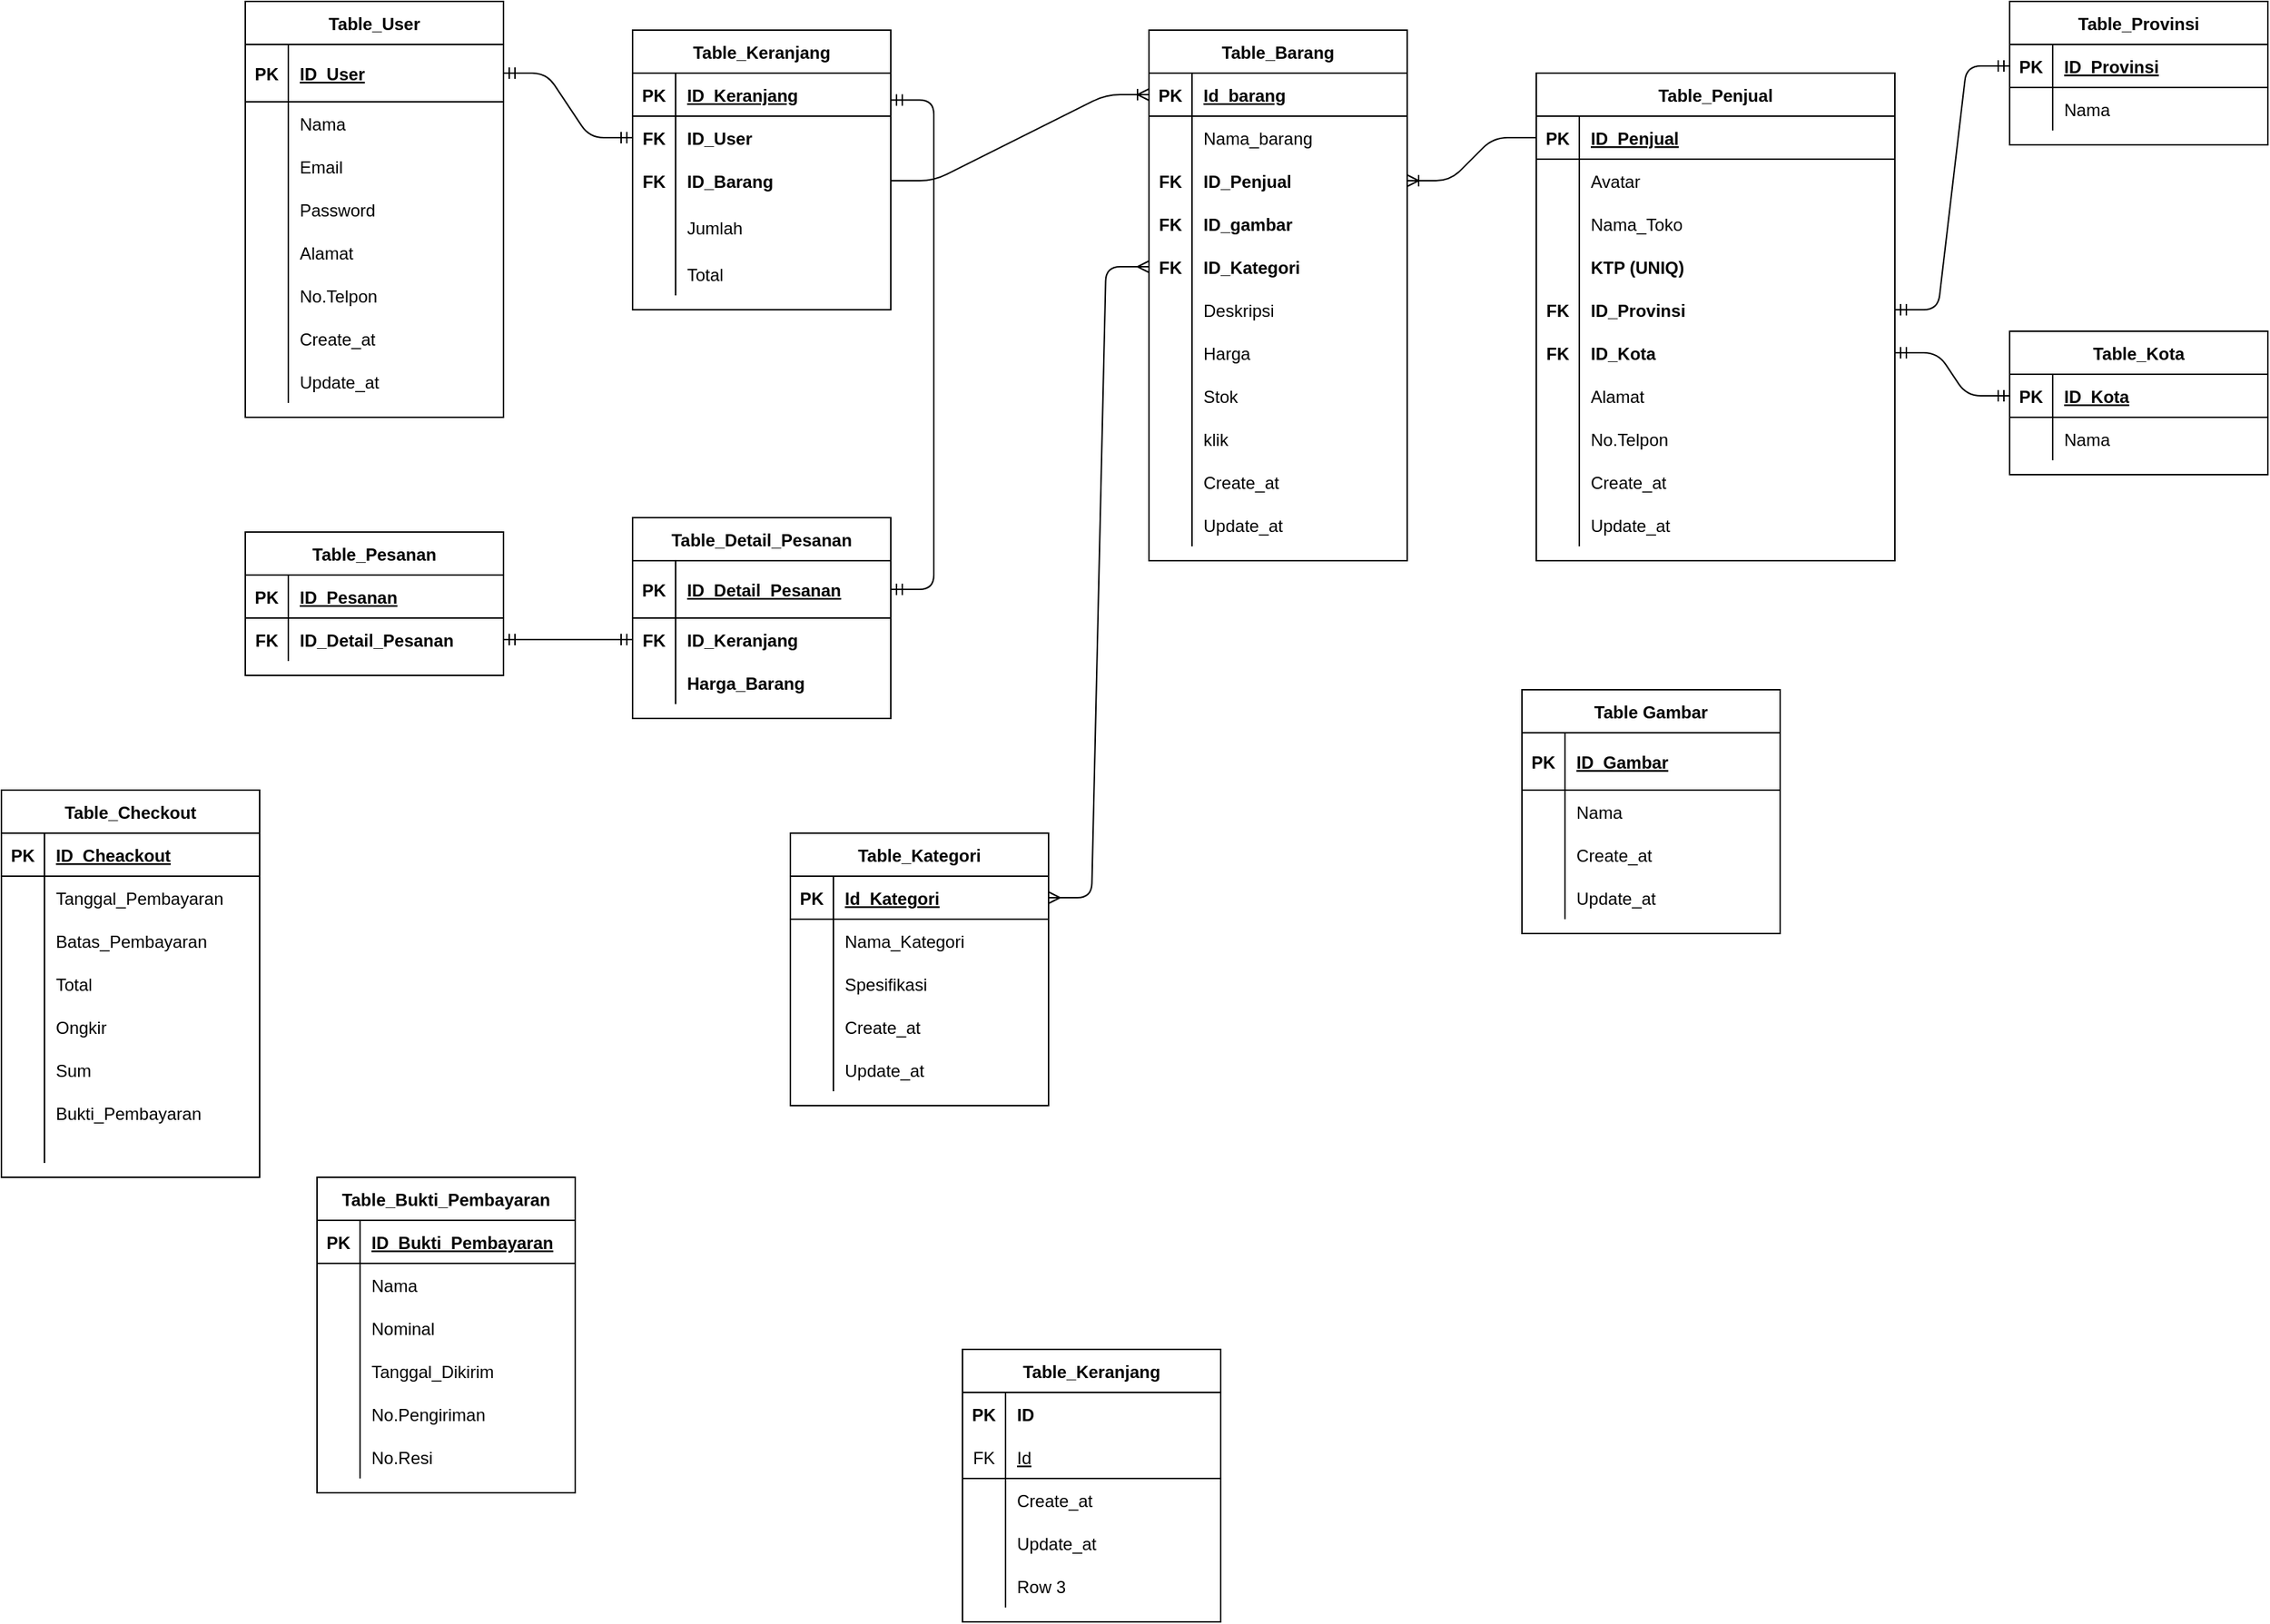 <mxfile version="13.9.2" type="github">
  <diagram name="Page-1" id="9f46799a-70d6-7492-0946-bef42562c5a5">
    <mxGraphModel dx="2547" dy="705" grid="1" gridSize="10" guides="1" tooltips="1" connect="1" arrows="1" fold="1" page="1" pageScale="1" pageWidth="1100" pageHeight="850" background="#ffffff" math="0" shadow="0">
      <root>
        <mxCell id="0" />
        <mxCell id="1" parent="0" />
        <mxCell id="SXDYL1rwi5fSFHbhI0N0-153" value="Table_User" style="shape=table;startSize=30;container=1;collapsible=1;childLayout=tableLayout;fixedRows=1;rowLines=0;fontStyle=1;align=center;resizeLast=1;strokeColor=#000000;" vertex="1" parent="1">
          <mxGeometry x="-370" y="60" width="180" height="290" as="geometry" />
        </mxCell>
        <mxCell id="SXDYL1rwi5fSFHbhI0N0-154" value="" style="shape=partialRectangle;collapsible=0;dropTarget=0;pointerEvents=0;fillColor=none;top=0;left=0;bottom=1;right=0;points=[[0,0.5],[1,0.5]];portConstraint=eastwest;" vertex="1" parent="SXDYL1rwi5fSFHbhI0N0-153">
          <mxGeometry y="30" width="180" height="40" as="geometry" />
        </mxCell>
        <mxCell id="SXDYL1rwi5fSFHbhI0N0-155" value="PK" style="shape=partialRectangle;connectable=0;fillColor=none;top=0;left=0;bottom=0;right=0;fontStyle=1;overflow=hidden;" vertex="1" parent="SXDYL1rwi5fSFHbhI0N0-154">
          <mxGeometry width="30" height="40" as="geometry" />
        </mxCell>
        <mxCell id="SXDYL1rwi5fSFHbhI0N0-156" value="ID_User" style="shape=partialRectangle;connectable=0;fillColor=none;top=0;left=0;bottom=0;right=0;align=left;spacingLeft=6;fontStyle=5;overflow=hidden;" vertex="1" parent="SXDYL1rwi5fSFHbhI0N0-154">
          <mxGeometry x="30" width="150" height="40" as="geometry" />
        </mxCell>
        <mxCell id="SXDYL1rwi5fSFHbhI0N0-160" value="" style="shape=partialRectangle;collapsible=0;dropTarget=0;pointerEvents=0;fillColor=none;top=0;left=0;bottom=0;right=0;points=[[0,0.5],[1,0.5]];portConstraint=eastwest;" vertex="1" parent="SXDYL1rwi5fSFHbhI0N0-153">
          <mxGeometry y="70" width="180" height="30" as="geometry" />
        </mxCell>
        <mxCell id="SXDYL1rwi5fSFHbhI0N0-161" value="" style="shape=partialRectangle;connectable=0;fillColor=none;top=0;left=0;bottom=0;right=0;editable=1;overflow=hidden;" vertex="1" parent="SXDYL1rwi5fSFHbhI0N0-160">
          <mxGeometry width="30" height="30" as="geometry" />
        </mxCell>
        <mxCell id="SXDYL1rwi5fSFHbhI0N0-162" value="Nama" style="shape=partialRectangle;connectable=0;fillColor=none;top=0;left=0;bottom=0;right=0;align=left;spacingLeft=6;overflow=hidden;" vertex="1" parent="SXDYL1rwi5fSFHbhI0N0-160">
          <mxGeometry x="30" width="150" height="30" as="geometry" />
        </mxCell>
        <mxCell id="SXDYL1rwi5fSFHbhI0N0-157" value="" style="shape=partialRectangle;collapsible=0;dropTarget=0;pointerEvents=0;fillColor=none;top=0;left=0;bottom=0;right=0;points=[[0,0.5],[1,0.5]];portConstraint=eastwest;" vertex="1" parent="SXDYL1rwi5fSFHbhI0N0-153">
          <mxGeometry y="100" width="180" height="30" as="geometry" />
        </mxCell>
        <mxCell id="SXDYL1rwi5fSFHbhI0N0-158" value="" style="shape=partialRectangle;connectable=0;fillColor=none;top=0;left=0;bottom=0;right=0;editable=1;overflow=hidden;" vertex="1" parent="SXDYL1rwi5fSFHbhI0N0-157">
          <mxGeometry width="30" height="30" as="geometry" />
        </mxCell>
        <mxCell id="SXDYL1rwi5fSFHbhI0N0-159" value="Email" style="shape=partialRectangle;connectable=0;fillColor=none;top=0;left=0;bottom=0;right=0;align=left;spacingLeft=6;overflow=hidden;" vertex="1" parent="SXDYL1rwi5fSFHbhI0N0-157">
          <mxGeometry x="30" width="150" height="30" as="geometry" />
        </mxCell>
        <mxCell id="SXDYL1rwi5fSFHbhI0N0-265" value="" style="shape=partialRectangle;collapsible=0;dropTarget=0;pointerEvents=0;fillColor=none;top=0;left=0;bottom=0;right=0;points=[[0,0.5],[1,0.5]];portConstraint=eastwest;strokeColor=#000000;" vertex="1" parent="SXDYL1rwi5fSFHbhI0N0-153">
          <mxGeometry y="130" width="180" height="30" as="geometry" />
        </mxCell>
        <mxCell id="SXDYL1rwi5fSFHbhI0N0-266" value="" style="shape=partialRectangle;connectable=0;fillColor=none;top=0;left=0;bottom=0;right=0;editable=1;overflow=hidden;" vertex="1" parent="SXDYL1rwi5fSFHbhI0N0-265">
          <mxGeometry width="30" height="30" as="geometry" />
        </mxCell>
        <mxCell id="SXDYL1rwi5fSFHbhI0N0-267" value="Password" style="shape=partialRectangle;connectable=0;fillColor=none;top=0;left=0;bottom=0;right=0;align=left;spacingLeft=6;overflow=hidden;" vertex="1" parent="SXDYL1rwi5fSFHbhI0N0-265">
          <mxGeometry x="30" width="150" height="30" as="geometry" />
        </mxCell>
        <mxCell id="SXDYL1rwi5fSFHbhI0N0-163" value="" style="shape=partialRectangle;collapsible=0;dropTarget=0;pointerEvents=0;fillColor=none;top=0;left=0;bottom=0;right=0;points=[[0,0.5],[1,0.5]];portConstraint=eastwest;" vertex="1" parent="SXDYL1rwi5fSFHbhI0N0-153">
          <mxGeometry y="160" width="180" height="30" as="geometry" />
        </mxCell>
        <mxCell id="SXDYL1rwi5fSFHbhI0N0-164" value="" style="shape=partialRectangle;connectable=0;fillColor=none;top=0;left=0;bottom=0;right=0;editable=1;overflow=hidden;" vertex="1" parent="SXDYL1rwi5fSFHbhI0N0-163">
          <mxGeometry width="30" height="30" as="geometry" />
        </mxCell>
        <mxCell id="SXDYL1rwi5fSFHbhI0N0-165" value="Alamat" style="shape=partialRectangle;connectable=0;fillColor=none;top=0;left=0;bottom=0;right=0;align=left;spacingLeft=6;overflow=hidden;" vertex="1" parent="SXDYL1rwi5fSFHbhI0N0-163">
          <mxGeometry x="30" width="150" height="30" as="geometry" />
        </mxCell>
        <mxCell id="SXDYL1rwi5fSFHbhI0N0-268" value="" style="shape=partialRectangle;collapsible=0;dropTarget=0;pointerEvents=0;fillColor=none;top=0;left=0;bottom=0;right=0;points=[[0,0.5],[1,0.5]];portConstraint=eastwest;strokeColor=#000000;" vertex="1" parent="SXDYL1rwi5fSFHbhI0N0-153">
          <mxGeometry y="190" width="180" height="30" as="geometry" />
        </mxCell>
        <mxCell id="SXDYL1rwi5fSFHbhI0N0-269" value="" style="shape=partialRectangle;connectable=0;fillColor=none;top=0;left=0;bottom=0;right=0;editable=1;overflow=hidden;" vertex="1" parent="SXDYL1rwi5fSFHbhI0N0-268">
          <mxGeometry width="30" height="30" as="geometry" />
        </mxCell>
        <mxCell id="SXDYL1rwi5fSFHbhI0N0-270" value="No.Telpon" style="shape=partialRectangle;connectable=0;fillColor=none;top=0;left=0;bottom=0;right=0;align=left;spacingLeft=6;overflow=hidden;" vertex="1" parent="SXDYL1rwi5fSFHbhI0N0-268">
          <mxGeometry x="30" width="150" height="30" as="geometry" />
        </mxCell>
        <mxCell id="SXDYL1rwi5fSFHbhI0N0-175" value="" style="shape=partialRectangle;collapsible=0;dropTarget=0;pointerEvents=0;fillColor=none;top=0;left=0;bottom=0;right=0;points=[[0,0.5],[1,0.5]];portConstraint=eastwest;strokeColor=#000000;" vertex="1" parent="SXDYL1rwi5fSFHbhI0N0-153">
          <mxGeometry y="220" width="180" height="30" as="geometry" />
        </mxCell>
        <mxCell id="SXDYL1rwi5fSFHbhI0N0-176" value="" style="shape=partialRectangle;connectable=0;fillColor=none;top=0;left=0;bottom=0;right=0;editable=1;overflow=hidden;" vertex="1" parent="SXDYL1rwi5fSFHbhI0N0-175">
          <mxGeometry width="30" height="30" as="geometry" />
        </mxCell>
        <mxCell id="SXDYL1rwi5fSFHbhI0N0-177" value="Create_at" style="shape=partialRectangle;connectable=0;fillColor=none;top=0;left=0;bottom=0;right=0;align=left;spacingLeft=6;overflow=hidden;" vertex="1" parent="SXDYL1rwi5fSFHbhI0N0-175">
          <mxGeometry x="30" width="150" height="30" as="geometry" />
        </mxCell>
        <mxCell id="SXDYL1rwi5fSFHbhI0N0-178" value="" style="shape=partialRectangle;collapsible=0;dropTarget=0;pointerEvents=0;fillColor=none;top=0;left=0;bottom=0;right=0;points=[[0,0.5],[1,0.5]];portConstraint=eastwest;strokeColor=#000000;" vertex="1" parent="SXDYL1rwi5fSFHbhI0N0-153">
          <mxGeometry y="250" width="180" height="30" as="geometry" />
        </mxCell>
        <mxCell id="SXDYL1rwi5fSFHbhI0N0-179" value="" style="shape=partialRectangle;connectable=0;fillColor=none;top=0;left=0;bottom=0;right=0;editable=1;overflow=hidden;" vertex="1" parent="SXDYL1rwi5fSFHbhI0N0-178">
          <mxGeometry width="30" height="30" as="geometry" />
        </mxCell>
        <mxCell id="SXDYL1rwi5fSFHbhI0N0-180" value="Update_at" style="shape=partialRectangle;connectable=0;fillColor=none;top=0;left=0;bottom=0;right=0;align=left;spacingLeft=6;overflow=hidden;" vertex="1" parent="SXDYL1rwi5fSFHbhI0N0-178">
          <mxGeometry x="30" width="150" height="30" as="geometry" />
        </mxCell>
        <mxCell id="SXDYL1rwi5fSFHbhI0N0-181" value="Table_Barang" style="shape=table;startSize=30;container=1;collapsible=1;childLayout=tableLayout;fixedRows=1;rowLines=0;fontStyle=1;align=center;resizeLast=1;strokeColor=#000000;" vertex="1" parent="1">
          <mxGeometry x="260" y="80" width="180" height="370" as="geometry" />
        </mxCell>
        <mxCell id="SXDYL1rwi5fSFHbhI0N0-182" value="" style="shape=partialRectangle;collapsible=0;dropTarget=0;pointerEvents=0;fillColor=none;top=0;left=0;bottom=1;right=0;points=[[0,0.5],[1,0.5]];portConstraint=eastwest;" vertex="1" parent="SXDYL1rwi5fSFHbhI0N0-181">
          <mxGeometry y="30" width="180" height="30" as="geometry" />
        </mxCell>
        <mxCell id="SXDYL1rwi5fSFHbhI0N0-183" value="PK" style="shape=partialRectangle;connectable=0;fillColor=none;top=0;left=0;bottom=0;right=0;fontStyle=1;overflow=hidden;" vertex="1" parent="SXDYL1rwi5fSFHbhI0N0-182">
          <mxGeometry width="30" height="30" as="geometry" />
        </mxCell>
        <mxCell id="SXDYL1rwi5fSFHbhI0N0-184" value="Id_barang" style="shape=partialRectangle;connectable=0;fillColor=none;top=0;left=0;bottom=0;right=0;align=left;spacingLeft=6;fontStyle=5;overflow=hidden;" vertex="1" parent="SXDYL1rwi5fSFHbhI0N0-182">
          <mxGeometry x="30" width="150" height="30" as="geometry" />
        </mxCell>
        <mxCell id="SXDYL1rwi5fSFHbhI0N0-211" value="" style="shape=partialRectangle;collapsible=0;dropTarget=0;pointerEvents=0;fillColor=none;top=0;left=0;bottom=0;right=0;points=[[0,0.5],[1,0.5]];portConstraint=eastwest;" vertex="1" parent="SXDYL1rwi5fSFHbhI0N0-181">
          <mxGeometry y="60" width="180" height="30" as="geometry" />
        </mxCell>
        <mxCell id="SXDYL1rwi5fSFHbhI0N0-212" value="" style="shape=partialRectangle;connectable=0;fillColor=none;top=0;left=0;bottom=0;right=0;editable=1;overflow=hidden;" vertex="1" parent="SXDYL1rwi5fSFHbhI0N0-211">
          <mxGeometry width="30" height="30" as="geometry" />
        </mxCell>
        <mxCell id="SXDYL1rwi5fSFHbhI0N0-213" value="Nama_barang" style="shape=partialRectangle;connectable=0;fillColor=none;top=0;left=0;bottom=0;right=0;align=left;spacingLeft=6;overflow=hidden;" vertex="1" parent="SXDYL1rwi5fSFHbhI0N0-211">
          <mxGeometry x="30" width="150" height="30" as="geometry" />
        </mxCell>
        <mxCell id="SXDYL1rwi5fSFHbhI0N0-218" value="" style="shape=partialRectangle;collapsible=0;dropTarget=0;pointerEvents=0;fillColor=none;top=0;left=0;bottom=0;right=0;points=[[0,0.5],[1,0.5]];portConstraint=eastwest;strokeColor=#000000;" vertex="1" parent="SXDYL1rwi5fSFHbhI0N0-181">
          <mxGeometry y="90" width="180" height="30" as="geometry" />
        </mxCell>
        <mxCell id="SXDYL1rwi5fSFHbhI0N0-219" value="FK" style="shape=partialRectangle;connectable=0;fillColor=none;top=0;left=0;bottom=0;right=0;fontStyle=1;overflow=hidden;" vertex="1" parent="SXDYL1rwi5fSFHbhI0N0-218">
          <mxGeometry width="30" height="30" as="geometry" />
        </mxCell>
        <mxCell id="SXDYL1rwi5fSFHbhI0N0-220" value="ID_Penjual" style="shape=partialRectangle;connectable=0;fillColor=none;top=0;left=0;bottom=0;right=0;align=left;spacingLeft=6;fontStyle=1;overflow=hidden;" vertex="1" parent="SXDYL1rwi5fSFHbhI0N0-218">
          <mxGeometry x="30" width="150" height="30" as="geometry" />
        </mxCell>
        <mxCell id="SXDYL1rwi5fSFHbhI0N0-353" value="" style="shape=partialRectangle;collapsible=0;dropTarget=0;pointerEvents=0;fillColor=none;top=0;left=0;bottom=0;right=0;points=[[0,0.5],[1,0.5]];portConstraint=eastwest;" vertex="1" parent="SXDYL1rwi5fSFHbhI0N0-181">
          <mxGeometry y="120" width="180" height="30" as="geometry" />
        </mxCell>
        <mxCell id="SXDYL1rwi5fSFHbhI0N0-354" value="FK" style="shape=partialRectangle;connectable=0;fillColor=none;top=0;left=0;bottom=0;right=0;editable=1;overflow=hidden;fontStyle=1" vertex="1" parent="SXDYL1rwi5fSFHbhI0N0-353">
          <mxGeometry width="30" height="30" as="geometry" />
        </mxCell>
        <mxCell id="SXDYL1rwi5fSFHbhI0N0-355" value="ID_gambar" style="shape=partialRectangle;connectable=0;fillColor=none;top=0;left=0;bottom=0;right=0;align=left;spacingLeft=6;overflow=hidden;fontStyle=1" vertex="1" parent="SXDYL1rwi5fSFHbhI0N0-353">
          <mxGeometry x="30" width="150" height="30" as="geometry" />
        </mxCell>
        <mxCell id="SXDYL1rwi5fSFHbhI0N0-405" value="" style="shape=partialRectangle;collapsible=0;dropTarget=0;pointerEvents=0;fillColor=none;top=0;left=0;bottom=0;right=0;points=[[0,0.5],[1,0.5]];portConstraint=eastwest;strokeColor=#000000;" vertex="1" parent="SXDYL1rwi5fSFHbhI0N0-181">
          <mxGeometry y="150" width="180" height="30" as="geometry" />
        </mxCell>
        <mxCell id="SXDYL1rwi5fSFHbhI0N0-406" value="FK" style="shape=partialRectangle;connectable=0;fillColor=none;top=0;left=0;bottom=0;right=0;fontStyle=1;overflow=hidden;" vertex="1" parent="SXDYL1rwi5fSFHbhI0N0-405">
          <mxGeometry width="30" height="30" as="geometry" />
        </mxCell>
        <mxCell id="SXDYL1rwi5fSFHbhI0N0-407" value="ID_Kategori" style="shape=partialRectangle;connectable=0;fillColor=none;top=0;left=0;bottom=0;right=0;align=left;spacingLeft=6;fontStyle=1;overflow=hidden;" vertex="1" parent="SXDYL1rwi5fSFHbhI0N0-405">
          <mxGeometry x="30" width="150" height="30" as="geometry" />
        </mxCell>
        <mxCell id="SXDYL1rwi5fSFHbhI0N0-185" value="" style="shape=partialRectangle;collapsible=0;dropTarget=0;pointerEvents=0;fillColor=none;top=0;left=0;bottom=0;right=0;points=[[0,0.5],[1,0.5]];portConstraint=eastwest;" vertex="1" parent="SXDYL1rwi5fSFHbhI0N0-181">
          <mxGeometry y="180" width="180" height="30" as="geometry" />
        </mxCell>
        <mxCell id="SXDYL1rwi5fSFHbhI0N0-186" value="" style="shape=partialRectangle;connectable=0;fillColor=none;top=0;left=0;bottom=0;right=0;editable=1;overflow=hidden;" vertex="1" parent="SXDYL1rwi5fSFHbhI0N0-185">
          <mxGeometry width="30" height="30" as="geometry" />
        </mxCell>
        <mxCell id="SXDYL1rwi5fSFHbhI0N0-187" value="Deskripsi" style="shape=partialRectangle;connectable=0;fillColor=none;top=0;left=0;bottom=0;right=0;align=left;spacingLeft=6;overflow=hidden;" vertex="1" parent="SXDYL1rwi5fSFHbhI0N0-185">
          <mxGeometry x="30" width="150" height="30" as="geometry" />
        </mxCell>
        <mxCell id="SXDYL1rwi5fSFHbhI0N0-188" value="" style="shape=partialRectangle;collapsible=0;dropTarget=0;pointerEvents=0;fillColor=none;top=0;left=0;bottom=0;right=0;points=[[0,0.5],[1,0.5]];portConstraint=eastwest;" vertex="1" parent="SXDYL1rwi5fSFHbhI0N0-181">
          <mxGeometry y="210" width="180" height="30" as="geometry" />
        </mxCell>
        <mxCell id="SXDYL1rwi5fSFHbhI0N0-189" value="" style="shape=partialRectangle;connectable=0;fillColor=none;top=0;left=0;bottom=0;right=0;editable=1;overflow=hidden;" vertex="1" parent="SXDYL1rwi5fSFHbhI0N0-188">
          <mxGeometry width="30" height="30" as="geometry" />
        </mxCell>
        <mxCell id="SXDYL1rwi5fSFHbhI0N0-190" value="Harga" style="shape=partialRectangle;connectable=0;fillColor=none;top=0;left=0;bottom=0;right=0;align=left;spacingLeft=6;overflow=hidden;" vertex="1" parent="SXDYL1rwi5fSFHbhI0N0-188">
          <mxGeometry x="30" width="150" height="30" as="geometry" />
        </mxCell>
        <mxCell id="SXDYL1rwi5fSFHbhI0N0-215" value="" style="shape=partialRectangle;collapsible=0;dropTarget=0;pointerEvents=0;fillColor=none;top=0;left=0;bottom=0;right=0;points=[[0,0.5],[1,0.5]];portConstraint=eastwest;" vertex="1" parent="SXDYL1rwi5fSFHbhI0N0-181">
          <mxGeometry y="240" width="180" height="30" as="geometry" />
        </mxCell>
        <mxCell id="SXDYL1rwi5fSFHbhI0N0-216" value="" style="shape=partialRectangle;connectable=0;fillColor=none;top=0;left=0;bottom=0;right=0;editable=1;overflow=hidden;" vertex="1" parent="SXDYL1rwi5fSFHbhI0N0-215">
          <mxGeometry width="30" height="30" as="geometry" />
        </mxCell>
        <mxCell id="SXDYL1rwi5fSFHbhI0N0-217" value="Stok" style="shape=partialRectangle;connectable=0;fillColor=none;top=0;left=0;bottom=0;right=0;align=left;spacingLeft=6;overflow=hidden;" vertex="1" parent="SXDYL1rwi5fSFHbhI0N0-215">
          <mxGeometry x="30" width="150" height="30" as="geometry" />
        </mxCell>
        <mxCell id="SXDYL1rwi5fSFHbhI0N0-191" value="" style="shape=partialRectangle;collapsible=0;dropTarget=0;pointerEvents=0;fillColor=none;top=0;left=0;bottom=0;right=0;points=[[0,0.5],[1,0.5]];portConstraint=eastwest;" vertex="1" parent="SXDYL1rwi5fSFHbhI0N0-181">
          <mxGeometry y="270" width="180" height="30" as="geometry" />
        </mxCell>
        <mxCell id="SXDYL1rwi5fSFHbhI0N0-192" value="" style="shape=partialRectangle;connectable=0;fillColor=none;top=0;left=0;bottom=0;right=0;editable=1;overflow=hidden;" vertex="1" parent="SXDYL1rwi5fSFHbhI0N0-191">
          <mxGeometry width="30" height="30" as="geometry" />
        </mxCell>
        <mxCell id="SXDYL1rwi5fSFHbhI0N0-193" value="klik" style="shape=partialRectangle;connectable=0;fillColor=none;top=0;left=0;bottom=0;right=0;align=left;spacingLeft=6;overflow=hidden;" vertex="1" parent="SXDYL1rwi5fSFHbhI0N0-191">
          <mxGeometry x="30" width="150" height="30" as="geometry" />
        </mxCell>
        <mxCell id="SXDYL1rwi5fSFHbhI0N0-244" value="" style="shape=partialRectangle;collapsible=0;dropTarget=0;pointerEvents=0;fillColor=none;top=0;left=0;bottom=0;right=0;points=[[0,0.5],[1,0.5]];portConstraint=eastwest;" vertex="1" parent="SXDYL1rwi5fSFHbhI0N0-181">
          <mxGeometry y="300" width="180" height="30" as="geometry" />
        </mxCell>
        <mxCell id="SXDYL1rwi5fSFHbhI0N0-245" value="" style="shape=partialRectangle;connectable=0;fillColor=none;top=0;left=0;bottom=0;right=0;editable=1;overflow=hidden;" vertex="1" parent="SXDYL1rwi5fSFHbhI0N0-244">
          <mxGeometry width="30" height="30" as="geometry" />
        </mxCell>
        <mxCell id="SXDYL1rwi5fSFHbhI0N0-246" value="Create_at" style="shape=partialRectangle;connectable=0;fillColor=none;top=0;left=0;bottom=0;right=0;align=left;spacingLeft=6;overflow=hidden;" vertex="1" parent="SXDYL1rwi5fSFHbhI0N0-244">
          <mxGeometry x="30" width="150" height="30" as="geometry" />
        </mxCell>
        <mxCell id="SXDYL1rwi5fSFHbhI0N0-247" value="" style="shape=partialRectangle;collapsible=0;dropTarget=0;pointerEvents=0;fillColor=none;top=0;left=0;bottom=0;right=0;points=[[0,0.5],[1,0.5]];portConstraint=eastwest;" vertex="1" parent="SXDYL1rwi5fSFHbhI0N0-181">
          <mxGeometry y="330" width="180" height="30" as="geometry" />
        </mxCell>
        <mxCell id="SXDYL1rwi5fSFHbhI0N0-248" value="" style="shape=partialRectangle;connectable=0;fillColor=none;top=0;left=0;bottom=0;right=0;editable=1;overflow=hidden;" vertex="1" parent="SXDYL1rwi5fSFHbhI0N0-247">
          <mxGeometry width="30" height="30" as="geometry" />
        </mxCell>
        <mxCell id="SXDYL1rwi5fSFHbhI0N0-249" value="Update_at" style="shape=partialRectangle;connectable=0;fillColor=none;top=0;left=0;bottom=0;right=0;align=left;spacingLeft=6;overflow=hidden;" vertex="1" parent="SXDYL1rwi5fSFHbhI0N0-247">
          <mxGeometry x="30" width="150" height="30" as="geometry" />
        </mxCell>
        <mxCell id="SXDYL1rwi5fSFHbhI0N0-250" value="Table_Kategori" style="shape=table;startSize=30;container=1;collapsible=1;childLayout=tableLayout;fixedRows=1;rowLines=0;fontStyle=1;align=center;resizeLast=1;strokeColor=#000000;" vertex="1" parent="1">
          <mxGeometry x="10" y="640" width="180" height="190" as="geometry" />
        </mxCell>
        <mxCell id="SXDYL1rwi5fSFHbhI0N0-251" value="" style="shape=partialRectangle;collapsible=0;dropTarget=0;pointerEvents=0;fillColor=none;top=0;left=0;bottom=1;right=0;points=[[0,0.5],[1,0.5]];portConstraint=eastwest;" vertex="1" parent="SXDYL1rwi5fSFHbhI0N0-250">
          <mxGeometry y="30" width="180" height="30" as="geometry" />
        </mxCell>
        <mxCell id="SXDYL1rwi5fSFHbhI0N0-252" value="PK" style="shape=partialRectangle;connectable=0;fillColor=none;top=0;left=0;bottom=0;right=0;fontStyle=1;overflow=hidden;" vertex="1" parent="SXDYL1rwi5fSFHbhI0N0-251">
          <mxGeometry width="30" height="30" as="geometry" />
        </mxCell>
        <mxCell id="SXDYL1rwi5fSFHbhI0N0-253" value="Id_Kategori" style="shape=partialRectangle;connectable=0;fillColor=none;top=0;left=0;bottom=0;right=0;align=left;spacingLeft=6;fontStyle=5;overflow=hidden;" vertex="1" parent="SXDYL1rwi5fSFHbhI0N0-251">
          <mxGeometry x="30" width="150" height="30" as="geometry" />
        </mxCell>
        <mxCell id="SXDYL1rwi5fSFHbhI0N0-254" value="" style="shape=partialRectangle;collapsible=0;dropTarget=0;pointerEvents=0;fillColor=none;top=0;left=0;bottom=0;right=0;points=[[0,0.5],[1,0.5]];portConstraint=eastwest;" vertex="1" parent="SXDYL1rwi5fSFHbhI0N0-250">
          <mxGeometry y="60" width="180" height="30" as="geometry" />
        </mxCell>
        <mxCell id="SXDYL1rwi5fSFHbhI0N0-255" value="" style="shape=partialRectangle;connectable=0;fillColor=none;top=0;left=0;bottom=0;right=0;editable=1;overflow=hidden;" vertex="1" parent="SXDYL1rwi5fSFHbhI0N0-254">
          <mxGeometry width="30" height="30" as="geometry" />
        </mxCell>
        <mxCell id="SXDYL1rwi5fSFHbhI0N0-256" value="Nama_Kategori" style="shape=partialRectangle;connectable=0;fillColor=none;top=0;left=0;bottom=0;right=0;align=left;spacingLeft=6;overflow=hidden;" vertex="1" parent="SXDYL1rwi5fSFHbhI0N0-254">
          <mxGeometry x="30" width="150" height="30" as="geometry" />
        </mxCell>
        <mxCell id="SXDYL1rwi5fSFHbhI0N0-312" value="" style="shape=partialRectangle;collapsible=0;dropTarget=0;pointerEvents=0;fillColor=none;top=0;left=0;bottom=0;right=0;points=[[0,0.5],[1,0.5]];portConstraint=eastwest;strokeColor=#000000;" vertex="1" parent="SXDYL1rwi5fSFHbhI0N0-250">
          <mxGeometry y="90" width="180" height="30" as="geometry" />
        </mxCell>
        <mxCell id="SXDYL1rwi5fSFHbhI0N0-313" value="" style="shape=partialRectangle;connectable=0;fillColor=none;top=0;left=0;bottom=0;right=0;editable=1;overflow=hidden;" vertex="1" parent="SXDYL1rwi5fSFHbhI0N0-312">
          <mxGeometry width="30" height="30" as="geometry" />
        </mxCell>
        <mxCell id="SXDYL1rwi5fSFHbhI0N0-314" value="Spesifikasi" style="shape=partialRectangle;connectable=0;fillColor=none;top=0;left=0;bottom=0;right=0;align=left;spacingLeft=6;overflow=hidden;" vertex="1" parent="SXDYL1rwi5fSFHbhI0N0-312">
          <mxGeometry x="30" width="150" height="30" as="geometry" />
        </mxCell>
        <mxCell id="SXDYL1rwi5fSFHbhI0N0-237" value="" style="shape=partialRectangle;collapsible=0;dropTarget=0;pointerEvents=0;fillColor=none;top=0;left=0;bottom=0;right=0;points=[[0,0.5],[1,0.5]];portConstraint=eastwest;" vertex="1" parent="SXDYL1rwi5fSFHbhI0N0-250">
          <mxGeometry y="120" width="180" height="30" as="geometry" />
        </mxCell>
        <mxCell id="SXDYL1rwi5fSFHbhI0N0-238" value="" style="shape=partialRectangle;connectable=0;fillColor=none;top=0;left=0;bottom=0;right=0;editable=1;overflow=hidden;" vertex="1" parent="SXDYL1rwi5fSFHbhI0N0-237">
          <mxGeometry width="30" height="30" as="geometry" />
        </mxCell>
        <mxCell id="SXDYL1rwi5fSFHbhI0N0-239" value="Create_at" style="shape=partialRectangle;connectable=0;fillColor=none;top=0;left=0;bottom=0;right=0;align=left;spacingLeft=6;overflow=hidden;" vertex="1" parent="SXDYL1rwi5fSFHbhI0N0-237">
          <mxGeometry x="30" width="150" height="30" as="geometry" />
        </mxCell>
        <mxCell id="SXDYL1rwi5fSFHbhI0N0-240" value="" style="shape=partialRectangle;collapsible=0;dropTarget=0;pointerEvents=0;fillColor=none;top=0;left=0;bottom=0;right=0;points=[[0,0.5],[1,0.5]];portConstraint=eastwest;" vertex="1" parent="SXDYL1rwi5fSFHbhI0N0-250">
          <mxGeometry y="150" width="180" height="30" as="geometry" />
        </mxCell>
        <mxCell id="SXDYL1rwi5fSFHbhI0N0-241" value="" style="shape=partialRectangle;connectable=0;fillColor=none;top=0;left=0;bottom=0;right=0;editable=1;overflow=hidden;" vertex="1" parent="SXDYL1rwi5fSFHbhI0N0-240">
          <mxGeometry width="30" height="30" as="geometry" />
        </mxCell>
        <mxCell id="SXDYL1rwi5fSFHbhI0N0-242" value="Update_at" style="shape=partialRectangle;connectable=0;fillColor=none;top=0;left=0;bottom=0;right=0;align=left;spacingLeft=6;overflow=hidden;" vertex="1" parent="SXDYL1rwi5fSFHbhI0N0-240">
          <mxGeometry x="30" width="150" height="30" as="geometry" />
        </mxCell>
        <mxCell id="SXDYL1rwi5fSFHbhI0N0-271" value="Table_Keranjang" style="shape=table;startSize=30;container=1;collapsible=1;childLayout=tableLayout;fixedRows=1;rowLines=0;fontStyle=1;align=center;resizeLast=1;strokeColor=#000000;" vertex="1" parent="1">
          <mxGeometry x="-100" y="80" width="180" height="195" as="geometry" />
        </mxCell>
        <mxCell id="SXDYL1rwi5fSFHbhI0N0-272" value="" style="shape=partialRectangle;collapsible=0;dropTarget=0;pointerEvents=0;fillColor=none;top=0;left=0;bottom=1;right=0;points=[[0,0.5],[1,0.5]];portConstraint=eastwest;" vertex="1" parent="SXDYL1rwi5fSFHbhI0N0-271">
          <mxGeometry y="30" width="180" height="30" as="geometry" />
        </mxCell>
        <mxCell id="SXDYL1rwi5fSFHbhI0N0-273" value="PK" style="shape=partialRectangle;connectable=0;fillColor=none;top=0;left=0;bottom=0;right=0;fontStyle=1;overflow=hidden;" vertex="1" parent="SXDYL1rwi5fSFHbhI0N0-272">
          <mxGeometry width="30" height="30" as="geometry" />
        </mxCell>
        <mxCell id="SXDYL1rwi5fSFHbhI0N0-274" value="ID_Keranjang" style="shape=partialRectangle;connectable=0;fillColor=none;top=0;left=0;bottom=0;right=0;align=left;spacingLeft=6;fontStyle=5;overflow=hidden;" vertex="1" parent="SXDYL1rwi5fSFHbhI0N0-272">
          <mxGeometry x="30" width="150" height="30" as="geometry" />
        </mxCell>
        <mxCell id="SXDYL1rwi5fSFHbhI0N0-278" value="" style="shape=partialRectangle;collapsible=0;dropTarget=0;pointerEvents=0;fillColor=none;top=0;left=0;bottom=0;right=0;points=[[0,0.5],[1,0.5]];portConstraint=eastwest;" vertex="1" parent="SXDYL1rwi5fSFHbhI0N0-271">
          <mxGeometry y="60" width="180" height="30" as="geometry" />
        </mxCell>
        <mxCell id="SXDYL1rwi5fSFHbhI0N0-279" value="FK" style="shape=partialRectangle;connectable=0;fillColor=none;top=0;left=0;bottom=0;right=0;editable=1;overflow=hidden;fontStyle=1" vertex="1" parent="SXDYL1rwi5fSFHbhI0N0-278">
          <mxGeometry width="30" height="30" as="geometry" />
        </mxCell>
        <mxCell id="SXDYL1rwi5fSFHbhI0N0-280" value="ID_User" style="shape=partialRectangle;connectable=0;fillColor=none;top=0;left=0;bottom=0;right=0;align=left;spacingLeft=6;overflow=hidden;fontStyle=1" vertex="1" parent="SXDYL1rwi5fSFHbhI0N0-278">
          <mxGeometry x="30" width="150" height="30" as="geometry" />
        </mxCell>
        <mxCell id="SXDYL1rwi5fSFHbhI0N0-275" value="" style="shape=partialRectangle;collapsible=0;dropTarget=0;pointerEvents=0;fillColor=none;top=0;left=0;bottom=0;right=0;points=[[0,0.5],[1,0.5]];portConstraint=eastwest;" vertex="1" parent="SXDYL1rwi5fSFHbhI0N0-271">
          <mxGeometry y="90" width="180" height="30" as="geometry" />
        </mxCell>
        <mxCell id="SXDYL1rwi5fSFHbhI0N0-276" value="FK" style="shape=partialRectangle;connectable=0;fillColor=none;top=0;left=0;bottom=0;right=0;editable=1;overflow=hidden;fontStyle=1" vertex="1" parent="SXDYL1rwi5fSFHbhI0N0-275">
          <mxGeometry width="30" height="30" as="geometry" />
        </mxCell>
        <mxCell id="SXDYL1rwi5fSFHbhI0N0-277" value="ID_Barang" style="shape=partialRectangle;connectable=0;fillColor=none;top=0;left=0;bottom=0;right=0;align=left;spacingLeft=6;overflow=hidden;fontStyle=1" vertex="1" parent="SXDYL1rwi5fSFHbhI0N0-275">
          <mxGeometry x="30" width="150" height="30" as="geometry" />
        </mxCell>
        <mxCell id="SXDYL1rwi5fSFHbhI0N0-281" value="" style="shape=partialRectangle;collapsible=0;dropTarget=0;pointerEvents=0;fillColor=none;top=0;left=0;bottom=0;right=0;points=[[0,0.5],[1,0.5]];portConstraint=eastwest;" vertex="1" parent="SXDYL1rwi5fSFHbhI0N0-271">
          <mxGeometry y="120" width="180" height="35" as="geometry" />
        </mxCell>
        <mxCell id="SXDYL1rwi5fSFHbhI0N0-282" value="" style="shape=partialRectangle;connectable=0;fillColor=none;top=0;left=0;bottom=0;right=0;editable=1;overflow=hidden;" vertex="1" parent="SXDYL1rwi5fSFHbhI0N0-281">
          <mxGeometry width="30" height="35" as="geometry" />
        </mxCell>
        <mxCell id="SXDYL1rwi5fSFHbhI0N0-283" value="Jumlah" style="shape=partialRectangle;connectable=0;fillColor=none;top=0;left=0;bottom=0;right=0;align=left;spacingLeft=6;overflow=hidden;" vertex="1" parent="SXDYL1rwi5fSFHbhI0N0-281">
          <mxGeometry x="30" width="150" height="35" as="geometry" />
        </mxCell>
        <mxCell id="SXDYL1rwi5fSFHbhI0N0-576" value="" style="shape=partialRectangle;collapsible=0;dropTarget=0;pointerEvents=0;fillColor=none;top=0;left=0;bottom=0;right=0;points=[[0,0.5],[1,0.5]];portConstraint=eastwest;" vertex="1" parent="SXDYL1rwi5fSFHbhI0N0-271">
          <mxGeometry y="155" width="180" height="30" as="geometry" />
        </mxCell>
        <mxCell id="SXDYL1rwi5fSFHbhI0N0-577" value="" style="shape=partialRectangle;connectable=0;fillColor=none;top=0;left=0;bottom=0;right=0;editable=1;overflow=hidden;" vertex="1" parent="SXDYL1rwi5fSFHbhI0N0-576">
          <mxGeometry width="30" height="30" as="geometry" />
        </mxCell>
        <mxCell id="SXDYL1rwi5fSFHbhI0N0-578" value="Total" style="shape=partialRectangle;connectable=0;fillColor=none;top=0;left=0;bottom=0;right=0;align=left;spacingLeft=6;overflow=hidden;" vertex="1" parent="SXDYL1rwi5fSFHbhI0N0-576">
          <mxGeometry x="30" width="150" height="30" as="geometry" />
        </mxCell>
        <mxCell id="SXDYL1rwi5fSFHbhI0N0-288" value="Table_Penjual" style="shape=table;startSize=30;container=1;collapsible=1;childLayout=tableLayout;fixedRows=1;rowLines=0;fontStyle=1;align=center;resizeLast=1;strokeColor=#000000;" vertex="1" parent="1">
          <mxGeometry x="530" y="110" width="250" height="340" as="geometry" />
        </mxCell>
        <mxCell id="SXDYL1rwi5fSFHbhI0N0-292" value="" style="shape=partialRectangle;collapsible=0;dropTarget=0;pointerEvents=0;fillColor=none;top=0;left=0;bottom=1;right=0;points=[[0,0.5],[1,0.5]];portConstraint=eastwest;" vertex="1" parent="SXDYL1rwi5fSFHbhI0N0-288">
          <mxGeometry y="30" width="250" height="30" as="geometry" />
        </mxCell>
        <mxCell id="SXDYL1rwi5fSFHbhI0N0-293" value="PK" style="shape=partialRectangle;connectable=0;fillColor=none;top=0;left=0;bottom=0;right=0;fontStyle=1;overflow=hidden;" vertex="1" parent="SXDYL1rwi5fSFHbhI0N0-292">
          <mxGeometry width="30" height="30" as="geometry" />
        </mxCell>
        <mxCell id="SXDYL1rwi5fSFHbhI0N0-294" value="ID_Penjual" style="shape=partialRectangle;connectable=0;fillColor=none;top=0;left=0;bottom=0;right=0;align=left;spacingLeft=6;fontStyle=5;overflow=hidden;" vertex="1" parent="SXDYL1rwi5fSFHbhI0N0-292">
          <mxGeometry x="30" width="220" height="30" as="geometry" />
        </mxCell>
        <mxCell id="SXDYL1rwi5fSFHbhI0N0-562" value="" style="shape=partialRectangle;collapsible=0;dropTarget=0;pointerEvents=0;fillColor=none;top=0;left=0;bottom=0;right=0;points=[[0,0.5],[1,0.5]];portConstraint=eastwest;strokeColor=#000000;" vertex="1" parent="SXDYL1rwi5fSFHbhI0N0-288">
          <mxGeometry y="60" width="250" height="30" as="geometry" />
        </mxCell>
        <mxCell id="SXDYL1rwi5fSFHbhI0N0-563" value="" style="shape=partialRectangle;connectable=0;fillColor=none;top=0;left=0;bottom=0;right=0;editable=1;overflow=hidden;" vertex="1" parent="SXDYL1rwi5fSFHbhI0N0-562">
          <mxGeometry width="30" height="30" as="geometry" />
        </mxCell>
        <mxCell id="SXDYL1rwi5fSFHbhI0N0-564" value="Avatar" style="shape=partialRectangle;connectable=0;fillColor=none;top=0;left=0;bottom=0;right=0;align=left;spacingLeft=6;overflow=hidden;" vertex="1" parent="SXDYL1rwi5fSFHbhI0N0-562">
          <mxGeometry x="30" width="220" height="30" as="geometry" />
        </mxCell>
        <mxCell id="SXDYL1rwi5fSFHbhI0N0-424" value="" style="shape=partialRectangle;collapsible=0;dropTarget=0;pointerEvents=0;fillColor=none;top=0;left=0;bottom=0;right=0;points=[[0,0.5],[1,0.5]];portConstraint=eastwest;strokeColor=#000000;" vertex="1" parent="SXDYL1rwi5fSFHbhI0N0-288">
          <mxGeometry y="90" width="250" height="30" as="geometry" />
        </mxCell>
        <mxCell id="SXDYL1rwi5fSFHbhI0N0-425" value="" style="shape=partialRectangle;connectable=0;fillColor=none;top=0;left=0;bottom=0;right=0;editable=1;overflow=hidden;" vertex="1" parent="SXDYL1rwi5fSFHbhI0N0-424">
          <mxGeometry width="30" height="30" as="geometry" />
        </mxCell>
        <mxCell id="SXDYL1rwi5fSFHbhI0N0-426" value="Nama_Toko" style="shape=partialRectangle;connectable=0;fillColor=none;top=0;left=0;bottom=0;right=0;align=left;spacingLeft=6;overflow=hidden;" vertex="1" parent="SXDYL1rwi5fSFHbhI0N0-424">
          <mxGeometry x="30" width="220" height="30" as="geometry" />
        </mxCell>
        <mxCell id="SXDYL1rwi5fSFHbhI0N0-537" value="" style="shape=partialRectangle;collapsible=0;dropTarget=0;pointerEvents=0;fillColor=none;top=0;left=0;bottom=0;right=0;points=[[0,0.5],[1,0.5]];portConstraint=eastwest;strokeColor=#000000;" vertex="1" parent="SXDYL1rwi5fSFHbhI0N0-288">
          <mxGeometry y="120" width="250" height="30" as="geometry" />
        </mxCell>
        <mxCell id="SXDYL1rwi5fSFHbhI0N0-538" value="" style="shape=partialRectangle;connectable=0;fillColor=none;top=0;left=0;bottom=0;right=0;editable=1;overflow=hidden;" vertex="1" parent="SXDYL1rwi5fSFHbhI0N0-537">
          <mxGeometry width="30" height="30" as="geometry" />
        </mxCell>
        <mxCell id="SXDYL1rwi5fSFHbhI0N0-539" value="KTP (UNIQ)" style="shape=partialRectangle;connectable=0;fillColor=none;top=0;left=0;bottom=0;right=0;align=left;spacingLeft=6;overflow=hidden;fontStyle=1" vertex="1" parent="SXDYL1rwi5fSFHbhI0N0-537">
          <mxGeometry x="30" width="220" height="30" as="geometry" />
        </mxCell>
        <mxCell id="SXDYL1rwi5fSFHbhI0N0-301" value="" style="shape=partialRectangle;collapsible=0;dropTarget=0;pointerEvents=0;fillColor=none;top=0;left=0;bottom=0;right=0;points=[[0,0.5],[1,0.5]];portConstraint=eastwest;" vertex="1" parent="SXDYL1rwi5fSFHbhI0N0-288">
          <mxGeometry y="150" width="250" height="30" as="geometry" />
        </mxCell>
        <mxCell id="SXDYL1rwi5fSFHbhI0N0-302" value="FK" style="shape=partialRectangle;connectable=0;fillColor=none;top=0;left=0;bottom=0;right=0;editable=1;overflow=hidden;fontStyle=1" vertex="1" parent="SXDYL1rwi5fSFHbhI0N0-301">
          <mxGeometry width="30" height="30" as="geometry" />
        </mxCell>
        <mxCell id="SXDYL1rwi5fSFHbhI0N0-303" value="ID_Provinsi" style="shape=partialRectangle;connectable=0;fillColor=none;top=0;left=0;bottom=0;right=0;align=left;spacingLeft=6;overflow=hidden;fontStyle=1" vertex="1" parent="SXDYL1rwi5fSFHbhI0N0-301">
          <mxGeometry x="30" width="220" height="30" as="geometry" />
        </mxCell>
        <mxCell id="SXDYL1rwi5fSFHbhI0N0-434" value="" style="shape=partialRectangle;collapsible=0;dropTarget=0;pointerEvents=0;fillColor=none;top=0;left=0;bottom=0;right=0;points=[[0,0.5],[1,0.5]];portConstraint=eastwest;strokeColor=#000000;" vertex="1" parent="SXDYL1rwi5fSFHbhI0N0-288">
          <mxGeometry y="180" width="250" height="30" as="geometry" />
        </mxCell>
        <mxCell id="SXDYL1rwi5fSFHbhI0N0-435" value="FK" style="shape=partialRectangle;connectable=0;fillColor=none;top=0;left=0;bottom=0;right=0;editable=1;overflow=hidden;fontStyle=1" vertex="1" parent="SXDYL1rwi5fSFHbhI0N0-434">
          <mxGeometry width="30" height="30" as="geometry" />
        </mxCell>
        <mxCell id="SXDYL1rwi5fSFHbhI0N0-436" value="ID_Kota" style="shape=partialRectangle;connectable=0;fillColor=none;top=0;left=0;bottom=0;right=0;align=left;spacingLeft=6;overflow=hidden;fontStyle=1" vertex="1" parent="SXDYL1rwi5fSFHbhI0N0-434">
          <mxGeometry x="30" width="220" height="30" as="geometry" />
        </mxCell>
        <mxCell id="SXDYL1rwi5fSFHbhI0N0-427" value="" style="shape=partialRectangle;collapsible=0;dropTarget=0;pointerEvents=0;fillColor=none;top=0;left=0;bottom=0;right=0;points=[[0,0.5],[1,0.5]];portConstraint=eastwest;strokeColor=#000000;" vertex="1" parent="SXDYL1rwi5fSFHbhI0N0-288">
          <mxGeometry y="210" width="250" height="30" as="geometry" />
        </mxCell>
        <mxCell id="SXDYL1rwi5fSFHbhI0N0-428" value="" style="shape=partialRectangle;connectable=0;fillColor=none;top=0;left=0;bottom=0;right=0;editable=1;overflow=hidden;" vertex="1" parent="SXDYL1rwi5fSFHbhI0N0-427">
          <mxGeometry width="30" height="30" as="geometry" />
        </mxCell>
        <mxCell id="SXDYL1rwi5fSFHbhI0N0-429" value="Alamat" style="shape=partialRectangle;connectable=0;fillColor=none;top=0;left=0;bottom=0;right=0;align=left;spacingLeft=6;overflow=hidden;" vertex="1" parent="SXDYL1rwi5fSFHbhI0N0-427">
          <mxGeometry x="30" width="220" height="30" as="geometry" />
        </mxCell>
        <mxCell id="SXDYL1rwi5fSFHbhI0N0-430" value="" style="shape=partialRectangle;collapsible=0;dropTarget=0;pointerEvents=0;fillColor=none;top=0;left=0;bottom=0;right=0;points=[[0,0.5],[1,0.5]];portConstraint=eastwest;strokeColor=#000000;" vertex="1" parent="SXDYL1rwi5fSFHbhI0N0-288">
          <mxGeometry y="240" width="250" height="30" as="geometry" />
        </mxCell>
        <mxCell id="SXDYL1rwi5fSFHbhI0N0-431" value="" style="shape=partialRectangle;connectable=0;fillColor=none;top=0;left=0;bottom=0;right=0;editable=1;overflow=hidden;" vertex="1" parent="SXDYL1rwi5fSFHbhI0N0-430">
          <mxGeometry width="30" height="30" as="geometry" />
        </mxCell>
        <mxCell id="SXDYL1rwi5fSFHbhI0N0-432" value="No.Telpon" style="shape=partialRectangle;connectable=0;fillColor=none;top=0;left=0;bottom=0;right=0;align=left;spacingLeft=6;overflow=hidden;" vertex="1" parent="SXDYL1rwi5fSFHbhI0N0-430">
          <mxGeometry x="30" width="220" height="30" as="geometry" />
        </mxCell>
        <mxCell id="SXDYL1rwi5fSFHbhI0N0-295" value="" style="shape=partialRectangle;collapsible=0;dropTarget=0;pointerEvents=0;fillColor=none;top=0;left=0;bottom=0;right=0;points=[[0,0.5],[1,0.5]];portConstraint=eastwest;" vertex="1" parent="SXDYL1rwi5fSFHbhI0N0-288">
          <mxGeometry y="270" width="250" height="30" as="geometry" />
        </mxCell>
        <mxCell id="SXDYL1rwi5fSFHbhI0N0-296" value="" style="shape=partialRectangle;connectable=0;fillColor=none;top=0;left=0;bottom=0;right=0;editable=1;overflow=hidden;" vertex="1" parent="SXDYL1rwi5fSFHbhI0N0-295">
          <mxGeometry width="30" height="30" as="geometry" />
        </mxCell>
        <mxCell id="SXDYL1rwi5fSFHbhI0N0-297" value="Create_at" style="shape=partialRectangle;connectable=0;fillColor=none;top=0;left=0;bottom=0;right=0;align=left;spacingLeft=6;overflow=hidden;" vertex="1" parent="SXDYL1rwi5fSFHbhI0N0-295">
          <mxGeometry x="30" width="220" height="30" as="geometry" />
        </mxCell>
        <mxCell id="SXDYL1rwi5fSFHbhI0N0-298" value="" style="shape=partialRectangle;collapsible=0;dropTarget=0;pointerEvents=0;fillColor=none;top=0;left=0;bottom=0;right=0;points=[[0,0.5],[1,0.5]];portConstraint=eastwest;" vertex="1" parent="SXDYL1rwi5fSFHbhI0N0-288">
          <mxGeometry y="300" width="250" height="30" as="geometry" />
        </mxCell>
        <mxCell id="SXDYL1rwi5fSFHbhI0N0-299" value="" style="shape=partialRectangle;connectable=0;fillColor=none;top=0;left=0;bottom=0;right=0;editable=1;overflow=hidden;" vertex="1" parent="SXDYL1rwi5fSFHbhI0N0-298">
          <mxGeometry width="30" height="30" as="geometry" />
        </mxCell>
        <mxCell id="SXDYL1rwi5fSFHbhI0N0-300" value="Update_at" style="shape=partialRectangle;connectable=0;fillColor=none;top=0;left=0;bottom=0;right=0;align=left;spacingLeft=6;overflow=hidden;" vertex="1" parent="SXDYL1rwi5fSFHbhI0N0-298">
          <mxGeometry x="30" width="220" height="30" as="geometry" />
        </mxCell>
        <mxCell id="SXDYL1rwi5fSFHbhI0N0-343" value="Table_Detail_Pesanan" style="shape=table;startSize=30;container=1;collapsible=1;childLayout=tableLayout;fixedRows=1;rowLines=0;fontStyle=1;align=center;resizeLast=1;strokeColor=#000000;" vertex="1" parent="1">
          <mxGeometry x="-100" y="420" width="180" height="140" as="geometry" />
        </mxCell>
        <mxCell id="SXDYL1rwi5fSFHbhI0N0-347" value="" style="shape=partialRectangle;collapsible=0;dropTarget=0;pointerEvents=0;fillColor=none;top=0;left=0;bottom=1;right=0;points=[[0,0.5],[1,0.5]];portConstraint=eastwest;" vertex="1" parent="SXDYL1rwi5fSFHbhI0N0-343">
          <mxGeometry y="30" width="180" height="40" as="geometry" />
        </mxCell>
        <mxCell id="SXDYL1rwi5fSFHbhI0N0-348" value="PK" style="shape=partialRectangle;connectable=0;fillColor=none;top=0;left=0;bottom=0;right=0;fontStyle=1;overflow=hidden;" vertex="1" parent="SXDYL1rwi5fSFHbhI0N0-347">
          <mxGeometry width="30" height="40" as="geometry" />
        </mxCell>
        <mxCell id="SXDYL1rwi5fSFHbhI0N0-349" value="ID_Detail_Pesanan" style="shape=partialRectangle;connectable=0;fillColor=none;top=0;left=0;bottom=0;right=0;align=left;spacingLeft=6;fontStyle=5;overflow=hidden;" vertex="1" parent="SXDYL1rwi5fSFHbhI0N0-347">
          <mxGeometry x="30" width="150" height="40" as="geometry" />
        </mxCell>
        <mxCell id="SXDYL1rwi5fSFHbhI0N0-595" value="" style="shape=partialRectangle;collapsible=0;dropTarget=0;pointerEvents=0;fillColor=none;top=0;left=0;bottom=0;right=0;points=[[0,0.5],[1,0.5]];portConstraint=eastwest;" vertex="1" parent="SXDYL1rwi5fSFHbhI0N0-343">
          <mxGeometry y="70" width="180" height="30" as="geometry" />
        </mxCell>
        <mxCell id="SXDYL1rwi5fSFHbhI0N0-596" value="FK" style="shape=partialRectangle;connectable=0;fillColor=none;top=0;left=0;bottom=0;right=0;fontStyle=1;overflow=hidden;" vertex="1" parent="SXDYL1rwi5fSFHbhI0N0-595">
          <mxGeometry width="30" height="30" as="geometry" />
        </mxCell>
        <mxCell id="SXDYL1rwi5fSFHbhI0N0-597" value="ID_Keranjang" style="shape=partialRectangle;connectable=0;fillColor=none;top=0;left=0;bottom=0;right=0;align=left;spacingLeft=6;fontStyle=1;overflow=hidden;" vertex="1" parent="SXDYL1rwi5fSFHbhI0N0-595">
          <mxGeometry x="30" width="150" height="30" as="geometry" />
        </mxCell>
        <mxCell id="SXDYL1rwi5fSFHbhI0N0-350" value="" style="shape=partialRectangle;collapsible=0;dropTarget=0;pointerEvents=0;fillColor=none;top=0;left=0;bottom=0;right=0;points=[[0,0.5],[1,0.5]];portConstraint=eastwest;" vertex="1" parent="SXDYL1rwi5fSFHbhI0N0-343">
          <mxGeometry y="100" width="180" height="30" as="geometry" />
        </mxCell>
        <mxCell id="SXDYL1rwi5fSFHbhI0N0-351" value="" style="shape=partialRectangle;connectable=0;fillColor=none;top=0;left=0;bottom=0;right=0;editable=1;overflow=hidden;fontStyle=1" vertex="1" parent="SXDYL1rwi5fSFHbhI0N0-350">
          <mxGeometry width="30" height="30" as="geometry" />
        </mxCell>
        <mxCell id="SXDYL1rwi5fSFHbhI0N0-352" value="Harga_Barang" style="shape=partialRectangle;connectable=0;fillColor=none;top=0;left=0;bottom=0;right=0;align=left;spacingLeft=6;overflow=hidden;fontStyle=1" vertex="1" parent="SXDYL1rwi5fSFHbhI0N0-350">
          <mxGeometry x="30" width="150" height="30" as="geometry" />
        </mxCell>
        <mxCell id="SXDYL1rwi5fSFHbhI0N0-362" value="Table Gambar" style="shape=table;startSize=30;container=1;collapsible=1;childLayout=tableLayout;fixedRows=1;rowLines=0;fontStyle=1;align=center;resizeLast=1;strokeColor=#000000;" vertex="1" parent="1">
          <mxGeometry x="520" y="540" width="180" height="170" as="geometry" />
        </mxCell>
        <mxCell id="SXDYL1rwi5fSFHbhI0N0-366" value="" style="shape=partialRectangle;collapsible=0;dropTarget=0;pointerEvents=0;fillColor=none;top=0;left=0;bottom=1;right=0;points=[[0,0.5],[1,0.5]];portConstraint=eastwest;" vertex="1" parent="SXDYL1rwi5fSFHbhI0N0-362">
          <mxGeometry y="30" width="180" height="40" as="geometry" />
        </mxCell>
        <mxCell id="SXDYL1rwi5fSFHbhI0N0-367" value="PK" style="shape=partialRectangle;connectable=0;fillColor=none;top=0;left=0;bottom=0;right=0;fontStyle=1;overflow=hidden;" vertex="1" parent="SXDYL1rwi5fSFHbhI0N0-366">
          <mxGeometry width="30" height="40" as="geometry" />
        </mxCell>
        <mxCell id="SXDYL1rwi5fSFHbhI0N0-368" value="ID_Gambar" style="shape=partialRectangle;connectable=0;fillColor=none;top=0;left=0;bottom=0;right=0;align=left;spacingLeft=6;fontStyle=5;overflow=hidden;" vertex="1" parent="SXDYL1rwi5fSFHbhI0N0-366">
          <mxGeometry x="30" width="150" height="40" as="geometry" />
        </mxCell>
        <mxCell id="SXDYL1rwi5fSFHbhI0N0-375" value="" style="shape=partialRectangle;collapsible=0;dropTarget=0;pointerEvents=0;fillColor=none;top=0;left=0;bottom=0;right=0;points=[[0,0.5],[1,0.5]];portConstraint=eastwest;" vertex="1" parent="SXDYL1rwi5fSFHbhI0N0-362">
          <mxGeometry y="70" width="180" height="30" as="geometry" />
        </mxCell>
        <mxCell id="SXDYL1rwi5fSFHbhI0N0-376" value="" style="shape=partialRectangle;connectable=0;fillColor=none;top=0;left=0;bottom=0;right=0;editable=1;overflow=hidden;" vertex="1" parent="SXDYL1rwi5fSFHbhI0N0-375">
          <mxGeometry width="30" height="30" as="geometry" />
        </mxCell>
        <mxCell id="SXDYL1rwi5fSFHbhI0N0-377" value="Nama" style="shape=partialRectangle;connectable=0;fillColor=none;top=0;left=0;bottom=0;right=0;align=left;spacingLeft=6;overflow=hidden;" vertex="1" parent="SXDYL1rwi5fSFHbhI0N0-375">
          <mxGeometry x="30" width="150" height="30" as="geometry" />
        </mxCell>
        <mxCell id="SXDYL1rwi5fSFHbhI0N0-369" value="" style="shape=partialRectangle;collapsible=0;dropTarget=0;pointerEvents=0;fillColor=none;top=0;left=0;bottom=0;right=0;points=[[0,0.5],[1,0.5]];portConstraint=eastwest;" vertex="1" parent="SXDYL1rwi5fSFHbhI0N0-362">
          <mxGeometry y="100" width="180" height="30" as="geometry" />
        </mxCell>
        <mxCell id="SXDYL1rwi5fSFHbhI0N0-370" value="" style="shape=partialRectangle;connectable=0;fillColor=none;top=0;left=0;bottom=0;right=0;editable=1;overflow=hidden;" vertex="1" parent="SXDYL1rwi5fSFHbhI0N0-369">
          <mxGeometry width="30" height="30" as="geometry" />
        </mxCell>
        <mxCell id="SXDYL1rwi5fSFHbhI0N0-371" value="Create_at" style="shape=partialRectangle;connectable=0;fillColor=none;top=0;left=0;bottom=0;right=0;align=left;spacingLeft=6;overflow=hidden;" vertex="1" parent="SXDYL1rwi5fSFHbhI0N0-369">
          <mxGeometry x="30" width="150" height="30" as="geometry" />
        </mxCell>
        <mxCell id="SXDYL1rwi5fSFHbhI0N0-372" value="" style="shape=partialRectangle;collapsible=0;dropTarget=0;pointerEvents=0;fillColor=none;top=0;left=0;bottom=0;right=0;points=[[0,0.5],[1,0.5]];portConstraint=eastwest;" vertex="1" parent="SXDYL1rwi5fSFHbhI0N0-362">
          <mxGeometry y="130" width="180" height="30" as="geometry" />
        </mxCell>
        <mxCell id="SXDYL1rwi5fSFHbhI0N0-373" value="" style="shape=partialRectangle;connectable=0;fillColor=none;top=0;left=0;bottom=0;right=0;editable=1;overflow=hidden;" vertex="1" parent="SXDYL1rwi5fSFHbhI0N0-372">
          <mxGeometry width="30" height="30" as="geometry" />
        </mxCell>
        <mxCell id="SXDYL1rwi5fSFHbhI0N0-374" value="Update_at" style="shape=partialRectangle;connectable=0;fillColor=none;top=0;left=0;bottom=0;right=0;align=left;spacingLeft=6;overflow=hidden;" vertex="1" parent="SXDYL1rwi5fSFHbhI0N0-372">
          <mxGeometry x="30" width="150" height="30" as="geometry" />
        </mxCell>
        <mxCell id="SXDYL1rwi5fSFHbhI0N0-392" value="Table_Checkout" style="shape=table;startSize=30;container=1;collapsible=1;childLayout=tableLayout;fixedRows=1;rowLines=0;fontStyle=1;align=center;resizeLast=1;strokeColor=#000000;" vertex="1" parent="1">
          <mxGeometry x="-540" y="610" width="180" height="270" as="geometry" />
        </mxCell>
        <mxCell id="SXDYL1rwi5fSFHbhI0N0-393" value="" style="shape=partialRectangle;collapsible=0;dropTarget=0;pointerEvents=0;fillColor=none;top=0;left=0;bottom=1;right=0;points=[[0,0.5],[1,0.5]];portConstraint=eastwest;" vertex="1" parent="SXDYL1rwi5fSFHbhI0N0-392">
          <mxGeometry y="30" width="180" height="30" as="geometry" />
        </mxCell>
        <mxCell id="SXDYL1rwi5fSFHbhI0N0-394" value="PK" style="shape=partialRectangle;connectable=0;fillColor=none;top=0;left=0;bottom=0;right=0;fontStyle=1;overflow=hidden;" vertex="1" parent="SXDYL1rwi5fSFHbhI0N0-393">
          <mxGeometry width="30" height="30" as="geometry" />
        </mxCell>
        <mxCell id="SXDYL1rwi5fSFHbhI0N0-395" value="ID_Cheackout" style="shape=partialRectangle;connectable=0;fillColor=none;top=0;left=0;bottom=0;right=0;align=left;spacingLeft=6;fontStyle=5;overflow=hidden;" vertex="1" parent="SXDYL1rwi5fSFHbhI0N0-393">
          <mxGeometry x="30" width="150" height="30" as="geometry" />
        </mxCell>
        <mxCell id="SXDYL1rwi5fSFHbhI0N0-396" value="" style="shape=partialRectangle;collapsible=0;dropTarget=0;pointerEvents=0;fillColor=none;top=0;left=0;bottom=0;right=0;points=[[0,0.5],[1,0.5]];portConstraint=eastwest;" vertex="1" parent="SXDYL1rwi5fSFHbhI0N0-392">
          <mxGeometry y="60" width="180" height="30" as="geometry" />
        </mxCell>
        <mxCell id="SXDYL1rwi5fSFHbhI0N0-397" value="" style="shape=partialRectangle;connectable=0;fillColor=none;top=0;left=0;bottom=0;right=0;editable=1;overflow=hidden;" vertex="1" parent="SXDYL1rwi5fSFHbhI0N0-396">
          <mxGeometry width="30" height="30" as="geometry" />
        </mxCell>
        <mxCell id="SXDYL1rwi5fSFHbhI0N0-398" value="Tanggal_Pembayaran" style="shape=partialRectangle;connectable=0;fillColor=none;top=0;left=0;bottom=0;right=0;align=left;spacingLeft=6;overflow=hidden;" vertex="1" parent="SXDYL1rwi5fSFHbhI0N0-396">
          <mxGeometry x="30" width="150" height="30" as="geometry" />
        </mxCell>
        <mxCell id="SXDYL1rwi5fSFHbhI0N0-399" value="" style="shape=partialRectangle;collapsible=0;dropTarget=0;pointerEvents=0;fillColor=none;top=0;left=0;bottom=0;right=0;points=[[0,0.5],[1,0.5]];portConstraint=eastwest;" vertex="1" parent="SXDYL1rwi5fSFHbhI0N0-392">
          <mxGeometry y="90" width="180" height="30" as="geometry" />
        </mxCell>
        <mxCell id="SXDYL1rwi5fSFHbhI0N0-400" value="" style="shape=partialRectangle;connectable=0;fillColor=none;top=0;left=0;bottom=0;right=0;editable=1;overflow=hidden;" vertex="1" parent="SXDYL1rwi5fSFHbhI0N0-399">
          <mxGeometry width="30" height="30" as="geometry" />
        </mxCell>
        <mxCell id="SXDYL1rwi5fSFHbhI0N0-401" value="Batas_Pembayaran" style="shape=partialRectangle;connectable=0;fillColor=none;top=0;left=0;bottom=0;right=0;align=left;spacingLeft=6;overflow=hidden;" vertex="1" parent="SXDYL1rwi5fSFHbhI0N0-399">
          <mxGeometry x="30" width="150" height="30" as="geometry" />
        </mxCell>
        <mxCell id="SXDYL1rwi5fSFHbhI0N0-402" value="" style="shape=partialRectangle;collapsible=0;dropTarget=0;pointerEvents=0;fillColor=none;top=0;left=0;bottom=0;right=0;points=[[0,0.5],[1,0.5]];portConstraint=eastwest;" vertex="1" parent="SXDYL1rwi5fSFHbhI0N0-392">
          <mxGeometry y="120" width="180" height="30" as="geometry" />
        </mxCell>
        <mxCell id="SXDYL1rwi5fSFHbhI0N0-403" value="" style="shape=partialRectangle;connectable=0;fillColor=none;top=0;left=0;bottom=0;right=0;editable=1;overflow=hidden;" vertex="1" parent="SXDYL1rwi5fSFHbhI0N0-402">
          <mxGeometry width="30" height="30" as="geometry" />
        </mxCell>
        <mxCell id="SXDYL1rwi5fSFHbhI0N0-404" value="Total" style="shape=partialRectangle;connectable=0;fillColor=none;top=0;left=0;bottom=0;right=0;align=left;spacingLeft=6;overflow=hidden;" vertex="1" parent="SXDYL1rwi5fSFHbhI0N0-402">
          <mxGeometry x="30" width="150" height="30" as="geometry" />
        </mxCell>
        <mxCell id="SXDYL1rwi5fSFHbhI0N0-509" value="" style="shape=partialRectangle;collapsible=0;dropTarget=0;pointerEvents=0;fillColor=none;top=0;left=0;bottom=0;right=0;points=[[0,0.5],[1,0.5]];portConstraint=eastwest;" vertex="1" parent="SXDYL1rwi5fSFHbhI0N0-392">
          <mxGeometry y="150" width="180" height="30" as="geometry" />
        </mxCell>
        <mxCell id="SXDYL1rwi5fSFHbhI0N0-510" value="" style="shape=partialRectangle;connectable=0;fillColor=none;top=0;left=0;bottom=0;right=0;editable=1;overflow=hidden;" vertex="1" parent="SXDYL1rwi5fSFHbhI0N0-509">
          <mxGeometry width="30" height="30" as="geometry" />
        </mxCell>
        <mxCell id="SXDYL1rwi5fSFHbhI0N0-511" value="Ongkir" style="shape=partialRectangle;connectable=0;fillColor=none;top=0;left=0;bottom=0;right=0;align=left;spacingLeft=6;overflow=hidden;" vertex="1" parent="SXDYL1rwi5fSFHbhI0N0-509">
          <mxGeometry x="30" width="150" height="30" as="geometry" />
        </mxCell>
        <mxCell id="SXDYL1rwi5fSFHbhI0N0-512" value="" style="shape=partialRectangle;collapsible=0;dropTarget=0;pointerEvents=0;fillColor=none;top=0;left=0;bottom=0;right=0;points=[[0,0.5],[1,0.5]];portConstraint=eastwest;" vertex="1" parent="SXDYL1rwi5fSFHbhI0N0-392">
          <mxGeometry y="180" width="180" height="30" as="geometry" />
        </mxCell>
        <mxCell id="SXDYL1rwi5fSFHbhI0N0-513" value="" style="shape=partialRectangle;connectable=0;fillColor=none;top=0;left=0;bottom=0;right=0;editable=1;overflow=hidden;" vertex="1" parent="SXDYL1rwi5fSFHbhI0N0-512">
          <mxGeometry width="30" height="30" as="geometry" />
        </mxCell>
        <mxCell id="SXDYL1rwi5fSFHbhI0N0-514" value="Sum" style="shape=partialRectangle;connectable=0;fillColor=none;top=0;left=0;bottom=0;right=0;align=left;spacingLeft=6;overflow=hidden;" vertex="1" parent="SXDYL1rwi5fSFHbhI0N0-512">
          <mxGeometry x="30" width="150" height="30" as="geometry" />
        </mxCell>
        <mxCell id="SXDYL1rwi5fSFHbhI0N0-527" value="" style="shape=partialRectangle;collapsible=0;dropTarget=0;pointerEvents=0;fillColor=none;top=0;left=0;bottom=0;right=0;points=[[0,0.5],[1,0.5]];portConstraint=eastwest;" vertex="1" parent="SXDYL1rwi5fSFHbhI0N0-392">
          <mxGeometry y="210" width="180" height="30" as="geometry" />
        </mxCell>
        <mxCell id="SXDYL1rwi5fSFHbhI0N0-528" value="" style="shape=partialRectangle;connectable=0;fillColor=none;top=0;left=0;bottom=0;right=0;editable=1;overflow=hidden;" vertex="1" parent="SXDYL1rwi5fSFHbhI0N0-527">
          <mxGeometry width="30" height="30" as="geometry" />
        </mxCell>
        <mxCell id="SXDYL1rwi5fSFHbhI0N0-529" value="Bukti_Pembayaran" style="shape=partialRectangle;connectable=0;fillColor=none;top=0;left=0;bottom=0;right=0;align=left;spacingLeft=6;overflow=hidden;" vertex="1" parent="SXDYL1rwi5fSFHbhI0N0-527">
          <mxGeometry x="30" width="150" height="30" as="geometry" />
        </mxCell>
        <mxCell id="SXDYL1rwi5fSFHbhI0N0-530" value="" style="shape=partialRectangle;collapsible=0;dropTarget=0;pointerEvents=0;fillColor=none;top=0;left=0;bottom=0;right=0;points=[[0,0.5],[1,0.5]];portConstraint=eastwest;" vertex="1" parent="SXDYL1rwi5fSFHbhI0N0-392">
          <mxGeometry y="240" width="180" height="20" as="geometry" />
        </mxCell>
        <mxCell id="SXDYL1rwi5fSFHbhI0N0-531" value="" style="shape=partialRectangle;connectable=0;fillColor=none;top=0;left=0;bottom=0;right=0;editable=1;overflow=hidden;" vertex="1" parent="SXDYL1rwi5fSFHbhI0N0-530">
          <mxGeometry width="30" height="20" as="geometry" />
        </mxCell>
        <mxCell id="SXDYL1rwi5fSFHbhI0N0-532" value="" style="shape=partialRectangle;connectable=0;fillColor=none;top=0;left=0;bottom=0;right=0;align=left;spacingLeft=6;overflow=hidden;" vertex="1" parent="SXDYL1rwi5fSFHbhI0N0-530">
          <mxGeometry x="30" width="150" height="20" as="geometry" />
        </mxCell>
        <mxCell id="SXDYL1rwi5fSFHbhI0N0-408" value="Table_Keranjang" style="shape=table;startSize=30;container=1;collapsible=1;childLayout=tableLayout;fixedRows=1;rowLines=0;fontStyle=1;align=center;resizeLast=1;strokeColor=#000000;" vertex="1" parent="1">
          <mxGeometry x="130" y="1000" width="180" height="190" as="geometry" />
        </mxCell>
        <mxCell id="SXDYL1rwi5fSFHbhI0N0-409" value="" style="shape=partialRectangle;collapsible=0;dropTarget=0;pointerEvents=0;fillColor=none;top=0;left=0;bottom=0;right=0;points=[[0,0.5],[1,0.5]];portConstraint=eastwest;strokeColor=#000000;" vertex="1" parent="SXDYL1rwi5fSFHbhI0N0-408">
          <mxGeometry y="30" width="180" height="30" as="geometry" />
        </mxCell>
        <mxCell id="SXDYL1rwi5fSFHbhI0N0-410" value="PK" style="shape=partialRectangle;connectable=0;fillColor=none;top=0;left=0;bottom=0;right=0;fontStyle=1;overflow=hidden;" vertex="1" parent="SXDYL1rwi5fSFHbhI0N0-409">
          <mxGeometry width="30" height="30" as="geometry" />
        </mxCell>
        <mxCell id="SXDYL1rwi5fSFHbhI0N0-411" value="ID" style="shape=partialRectangle;connectable=0;fillColor=none;top=0;left=0;bottom=0;right=0;align=left;spacingLeft=6;fontStyle=1;overflow=hidden;" vertex="1" parent="SXDYL1rwi5fSFHbhI0N0-409">
          <mxGeometry x="30" width="150" height="30" as="geometry" />
        </mxCell>
        <mxCell id="SXDYL1rwi5fSFHbhI0N0-412" value="" style="shape=partialRectangle;collapsible=0;dropTarget=0;pointerEvents=0;fillColor=none;top=0;left=0;bottom=1;right=0;points=[[0,0.5],[1,0.5]];portConstraint=eastwest;" vertex="1" parent="SXDYL1rwi5fSFHbhI0N0-408">
          <mxGeometry y="60" width="180" height="30" as="geometry" />
        </mxCell>
        <mxCell id="SXDYL1rwi5fSFHbhI0N0-413" value="FK" style="shape=partialRectangle;connectable=0;fillColor=none;top=0;left=0;bottom=0;right=0;fontStyle=0;overflow=hidden;" vertex="1" parent="SXDYL1rwi5fSFHbhI0N0-412">
          <mxGeometry width="30" height="30" as="geometry" />
        </mxCell>
        <mxCell id="SXDYL1rwi5fSFHbhI0N0-414" value="Id" style="shape=partialRectangle;connectable=0;fillColor=none;top=0;left=0;bottom=0;right=0;align=left;spacingLeft=6;fontStyle=4;overflow=hidden;" vertex="1" parent="SXDYL1rwi5fSFHbhI0N0-412">
          <mxGeometry x="30" width="150" height="30" as="geometry" />
        </mxCell>
        <mxCell id="SXDYL1rwi5fSFHbhI0N0-415" value="" style="shape=partialRectangle;collapsible=0;dropTarget=0;pointerEvents=0;fillColor=none;top=0;left=0;bottom=0;right=0;points=[[0,0.5],[1,0.5]];portConstraint=eastwest;" vertex="1" parent="SXDYL1rwi5fSFHbhI0N0-408">
          <mxGeometry y="90" width="180" height="30" as="geometry" />
        </mxCell>
        <mxCell id="SXDYL1rwi5fSFHbhI0N0-416" value="" style="shape=partialRectangle;connectable=0;fillColor=none;top=0;left=0;bottom=0;right=0;editable=1;overflow=hidden;" vertex="1" parent="SXDYL1rwi5fSFHbhI0N0-415">
          <mxGeometry width="30" height="30" as="geometry" />
        </mxCell>
        <mxCell id="SXDYL1rwi5fSFHbhI0N0-417" value="Create_at" style="shape=partialRectangle;connectable=0;fillColor=none;top=0;left=0;bottom=0;right=0;align=left;spacingLeft=6;overflow=hidden;" vertex="1" parent="SXDYL1rwi5fSFHbhI0N0-415">
          <mxGeometry x="30" width="150" height="30" as="geometry" />
        </mxCell>
        <mxCell id="SXDYL1rwi5fSFHbhI0N0-418" value="" style="shape=partialRectangle;collapsible=0;dropTarget=0;pointerEvents=0;fillColor=none;top=0;left=0;bottom=0;right=0;points=[[0,0.5],[1,0.5]];portConstraint=eastwest;" vertex="1" parent="SXDYL1rwi5fSFHbhI0N0-408">
          <mxGeometry y="120" width="180" height="30" as="geometry" />
        </mxCell>
        <mxCell id="SXDYL1rwi5fSFHbhI0N0-419" value="" style="shape=partialRectangle;connectable=0;fillColor=none;top=0;left=0;bottom=0;right=0;editable=1;overflow=hidden;" vertex="1" parent="SXDYL1rwi5fSFHbhI0N0-418">
          <mxGeometry width="30" height="30" as="geometry" />
        </mxCell>
        <mxCell id="SXDYL1rwi5fSFHbhI0N0-420" value="Update_at" style="shape=partialRectangle;connectable=0;fillColor=none;top=0;left=0;bottom=0;right=0;align=left;spacingLeft=6;overflow=hidden;" vertex="1" parent="SXDYL1rwi5fSFHbhI0N0-418">
          <mxGeometry x="30" width="150" height="30" as="geometry" />
        </mxCell>
        <mxCell id="SXDYL1rwi5fSFHbhI0N0-421" value="" style="shape=partialRectangle;collapsible=0;dropTarget=0;pointerEvents=0;fillColor=none;top=0;left=0;bottom=0;right=0;points=[[0,0.5],[1,0.5]];portConstraint=eastwest;" vertex="1" parent="SXDYL1rwi5fSFHbhI0N0-408">
          <mxGeometry y="150" width="180" height="30" as="geometry" />
        </mxCell>
        <mxCell id="SXDYL1rwi5fSFHbhI0N0-422" value="" style="shape=partialRectangle;connectable=0;fillColor=none;top=0;left=0;bottom=0;right=0;editable=1;overflow=hidden;" vertex="1" parent="SXDYL1rwi5fSFHbhI0N0-421">
          <mxGeometry width="30" height="30" as="geometry" />
        </mxCell>
        <mxCell id="SXDYL1rwi5fSFHbhI0N0-423" value="Row 3" style="shape=partialRectangle;connectable=0;fillColor=none;top=0;left=0;bottom=0;right=0;align=left;spacingLeft=6;overflow=hidden;" vertex="1" parent="SXDYL1rwi5fSFHbhI0N0-421">
          <mxGeometry x="30" width="150" height="30" as="geometry" />
        </mxCell>
        <mxCell id="SXDYL1rwi5fSFHbhI0N0-502" value="Table_Provinsi" style="shape=table;startSize=30;container=1;collapsible=1;childLayout=tableLayout;fixedRows=1;rowLines=0;fontStyle=1;align=center;resizeLast=1;strokeColor=#000000;" vertex="1" parent="1">
          <mxGeometry x="860" y="60" width="180" height="100" as="geometry" />
        </mxCell>
        <mxCell id="SXDYL1rwi5fSFHbhI0N0-503" value="" style="shape=partialRectangle;collapsible=0;dropTarget=0;pointerEvents=0;fillColor=none;top=0;left=0;bottom=1;right=0;points=[[0,0.5],[1,0.5]];portConstraint=eastwest;" vertex="1" parent="SXDYL1rwi5fSFHbhI0N0-502">
          <mxGeometry y="30" width="180" height="30" as="geometry" />
        </mxCell>
        <mxCell id="SXDYL1rwi5fSFHbhI0N0-504" value="PK" style="shape=partialRectangle;connectable=0;fillColor=none;top=0;left=0;bottom=0;right=0;fontStyle=1;overflow=hidden;" vertex="1" parent="SXDYL1rwi5fSFHbhI0N0-503">
          <mxGeometry width="30" height="30" as="geometry" />
        </mxCell>
        <mxCell id="SXDYL1rwi5fSFHbhI0N0-505" value="ID_Provinsi" style="shape=partialRectangle;connectable=0;fillColor=none;top=0;left=0;bottom=0;right=0;align=left;spacingLeft=6;fontStyle=5;overflow=hidden;" vertex="1" parent="SXDYL1rwi5fSFHbhI0N0-503">
          <mxGeometry x="30" width="150" height="30" as="geometry" />
        </mxCell>
        <mxCell id="SXDYL1rwi5fSFHbhI0N0-506" value="" style="shape=partialRectangle;collapsible=0;dropTarget=0;pointerEvents=0;fillColor=none;top=0;left=0;bottom=0;right=0;points=[[0,0.5],[1,0.5]];portConstraint=eastwest;" vertex="1" parent="SXDYL1rwi5fSFHbhI0N0-502">
          <mxGeometry y="60" width="180" height="30" as="geometry" />
        </mxCell>
        <mxCell id="SXDYL1rwi5fSFHbhI0N0-507" value="" style="shape=partialRectangle;connectable=0;fillColor=none;top=0;left=0;bottom=0;right=0;editable=1;overflow=hidden;" vertex="1" parent="SXDYL1rwi5fSFHbhI0N0-506">
          <mxGeometry width="30" height="30" as="geometry" />
        </mxCell>
        <mxCell id="SXDYL1rwi5fSFHbhI0N0-508" value="Nama" style="shape=partialRectangle;connectable=0;fillColor=none;top=0;left=0;bottom=0;right=0;align=left;spacingLeft=6;overflow=hidden;" vertex="1" parent="SXDYL1rwi5fSFHbhI0N0-506">
          <mxGeometry x="30" width="150" height="30" as="geometry" />
        </mxCell>
        <mxCell id="SXDYL1rwi5fSFHbhI0N0-520" value="Table_Kota" style="shape=table;startSize=30;container=1;collapsible=1;childLayout=tableLayout;fixedRows=1;rowLines=0;fontStyle=1;align=center;resizeLast=1;strokeColor=#000000;" vertex="1" parent="1">
          <mxGeometry x="860" y="290" width="180" height="100" as="geometry" />
        </mxCell>
        <mxCell id="SXDYL1rwi5fSFHbhI0N0-521" value="" style="shape=partialRectangle;collapsible=0;dropTarget=0;pointerEvents=0;fillColor=none;top=0;left=0;bottom=1;right=0;points=[[0,0.5],[1,0.5]];portConstraint=eastwest;" vertex="1" parent="SXDYL1rwi5fSFHbhI0N0-520">
          <mxGeometry y="30" width="180" height="30" as="geometry" />
        </mxCell>
        <mxCell id="SXDYL1rwi5fSFHbhI0N0-522" value="PK" style="shape=partialRectangle;connectable=0;fillColor=none;top=0;left=0;bottom=0;right=0;fontStyle=1;overflow=hidden;" vertex="1" parent="SXDYL1rwi5fSFHbhI0N0-521">
          <mxGeometry width="30" height="30" as="geometry" />
        </mxCell>
        <mxCell id="SXDYL1rwi5fSFHbhI0N0-523" value="ID_Kota" style="shape=partialRectangle;connectable=0;fillColor=none;top=0;left=0;bottom=0;right=0;align=left;spacingLeft=6;fontStyle=5;overflow=hidden;" vertex="1" parent="SXDYL1rwi5fSFHbhI0N0-521">
          <mxGeometry x="30" width="150" height="30" as="geometry" />
        </mxCell>
        <mxCell id="SXDYL1rwi5fSFHbhI0N0-524" value="" style="shape=partialRectangle;collapsible=0;dropTarget=0;pointerEvents=0;fillColor=none;top=0;left=0;bottom=0;right=0;points=[[0,0.5],[1,0.5]];portConstraint=eastwest;" vertex="1" parent="SXDYL1rwi5fSFHbhI0N0-520">
          <mxGeometry y="60" width="180" height="30" as="geometry" />
        </mxCell>
        <mxCell id="SXDYL1rwi5fSFHbhI0N0-525" value="" style="shape=partialRectangle;connectable=0;fillColor=none;top=0;left=0;bottom=0;right=0;editable=1;overflow=hidden;" vertex="1" parent="SXDYL1rwi5fSFHbhI0N0-524">
          <mxGeometry width="30" height="30" as="geometry" />
        </mxCell>
        <mxCell id="SXDYL1rwi5fSFHbhI0N0-526" value="Nama" style="shape=partialRectangle;connectable=0;fillColor=none;top=0;left=0;bottom=0;right=0;align=left;spacingLeft=6;overflow=hidden;" vertex="1" parent="SXDYL1rwi5fSFHbhI0N0-524">
          <mxGeometry x="30" width="150" height="30" as="geometry" />
        </mxCell>
        <mxCell id="SXDYL1rwi5fSFHbhI0N0-552" value="" style="edgeStyle=entityRelationEdgeStyle;fontSize=12;html=1;endArrow=ERoneToMany;entryX=0;entryY=0.5;entryDx=0;entryDy=0;exitX=1;exitY=0.5;exitDx=0;exitDy=0;" edge="1" parent="1" source="SXDYL1rwi5fSFHbhI0N0-275" target="SXDYL1rwi5fSFHbhI0N0-182">
          <mxGeometry width="100" height="100" relative="1" as="geometry">
            <mxPoint x="180" y="220" as="sourcePoint" />
            <mxPoint x="-30" y="290" as="targetPoint" />
          </mxGeometry>
        </mxCell>
        <mxCell id="SXDYL1rwi5fSFHbhI0N0-559" value="" style="edgeStyle=entityRelationEdgeStyle;fontSize=12;html=1;endArrow=ERoneToMany;entryX=1;entryY=0.5;entryDx=0;entryDy=0;exitX=0;exitY=0.5;exitDx=0;exitDy=0;" edge="1" parent="1" source="SXDYL1rwi5fSFHbhI0N0-292" target="SXDYL1rwi5fSFHbhI0N0-218">
          <mxGeometry width="100" height="100" relative="1" as="geometry">
            <mxPoint x="390" y="360" as="sourcePoint" />
            <mxPoint x="490" y="260" as="targetPoint" />
          </mxGeometry>
        </mxCell>
        <mxCell id="SXDYL1rwi5fSFHbhI0N0-560" value="" style="edgeStyle=entityRelationEdgeStyle;fontSize=12;html=1;endArrow=ERmandOne;startArrow=ERmandOne;entryX=0;entryY=0.5;entryDx=0;entryDy=0;exitX=1;exitY=0.5;exitDx=0;exitDy=0;" edge="1" parent="1" source="SXDYL1rwi5fSFHbhI0N0-434" target="SXDYL1rwi5fSFHbhI0N0-521">
          <mxGeometry width="100" height="100" relative="1" as="geometry">
            <mxPoint x="730" y="520" as="sourcePoint" />
            <mxPoint x="830" y="420" as="targetPoint" />
          </mxGeometry>
        </mxCell>
        <mxCell id="SXDYL1rwi5fSFHbhI0N0-561" value="" style="edgeStyle=entityRelationEdgeStyle;fontSize=12;html=1;endArrow=ERmandOne;startArrow=ERmandOne;entryX=0;entryY=0.5;entryDx=0;entryDy=0;exitX=1;exitY=0.5;exitDx=0;exitDy=0;" edge="1" parent="1" source="SXDYL1rwi5fSFHbhI0N0-301" target="SXDYL1rwi5fSFHbhI0N0-503">
          <mxGeometry width="100" height="100" relative="1" as="geometry">
            <mxPoint x="790" y="190" as="sourcePoint" />
            <mxPoint x="830" y="110" as="targetPoint" />
          </mxGeometry>
        </mxCell>
        <mxCell id="SXDYL1rwi5fSFHbhI0N0-566" value="Table_Pesanan" style="shape=table;startSize=30;container=1;collapsible=1;childLayout=tableLayout;fixedRows=1;rowLines=0;fontStyle=1;align=center;resizeLast=1;strokeColor=#000000;" vertex="1" parent="1">
          <mxGeometry x="-370" y="430" width="180" height="100" as="geometry" />
        </mxCell>
        <mxCell id="SXDYL1rwi5fSFHbhI0N0-567" value="" style="shape=partialRectangle;collapsible=0;dropTarget=0;pointerEvents=0;fillColor=none;top=0;left=0;bottom=1;right=0;points=[[0,0.5],[1,0.5]];portConstraint=eastwest;" vertex="1" parent="SXDYL1rwi5fSFHbhI0N0-566">
          <mxGeometry y="30" width="180" height="30" as="geometry" />
        </mxCell>
        <mxCell id="SXDYL1rwi5fSFHbhI0N0-568" value="PK" style="shape=partialRectangle;connectable=0;fillColor=none;top=0;left=0;bottom=0;right=0;fontStyle=1;overflow=hidden;" vertex="1" parent="SXDYL1rwi5fSFHbhI0N0-567">
          <mxGeometry width="30" height="30" as="geometry" />
        </mxCell>
        <mxCell id="SXDYL1rwi5fSFHbhI0N0-569" value="ID_Pesanan" style="shape=partialRectangle;connectable=0;fillColor=none;top=0;left=0;bottom=0;right=0;align=left;spacingLeft=6;fontStyle=5;overflow=hidden;" vertex="1" parent="SXDYL1rwi5fSFHbhI0N0-567">
          <mxGeometry x="30" width="150" height="30" as="geometry" />
        </mxCell>
        <mxCell id="SXDYL1rwi5fSFHbhI0N0-356" value="" style="shape=partialRectangle;collapsible=0;dropTarget=0;pointerEvents=0;fillColor=none;top=0;left=0;bottom=0;right=0;points=[[0,0.5],[1,0.5]];portConstraint=eastwest;" vertex="1" parent="SXDYL1rwi5fSFHbhI0N0-566">
          <mxGeometry y="60" width="180" height="30" as="geometry" />
        </mxCell>
        <mxCell id="SXDYL1rwi5fSFHbhI0N0-357" value="FK" style="shape=partialRectangle;connectable=0;fillColor=none;top=0;left=0;bottom=0;right=0;editable=1;overflow=hidden;fontStyle=1" vertex="1" parent="SXDYL1rwi5fSFHbhI0N0-356">
          <mxGeometry width="30" height="30" as="geometry" />
        </mxCell>
        <mxCell id="SXDYL1rwi5fSFHbhI0N0-358" value="ID_Detail_Pesanan" style="shape=partialRectangle;connectable=0;fillColor=none;top=0;left=0;bottom=0;right=0;align=left;spacingLeft=6;overflow=hidden;fontStyle=1" vertex="1" parent="SXDYL1rwi5fSFHbhI0N0-356">
          <mxGeometry x="30" width="150" height="30" as="geometry" />
        </mxCell>
        <mxCell id="SXDYL1rwi5fSFHbhI0N0-579" value="" style="edgeStyle=entityRelationEdgeStyle;fontSize=12;html=1;endArrow=ERmany;startArrow=ERmany;exitX=1;exitY=0.5;exitDx=0;exitDy=0;entryX=0;entryY=0.5;entryDx=0;entryDy=0;" edge="1" parent="1" source="SXDYL1rwi5fSFHbhI0N0-251" target="SXDYL1rwi5fSFHbhI0N0-405">
          <mxGeometry width="100" height="100" relative="1" as="geometry">
            <mxPoint x="220" y="610" as="sourcePoint" />
            <mxPoint x="320" y="510" as="targetPoint" />
          </mxGeometry>
        </mxCell>
        <mxCell id="SXDYL1rwi5fSFHbhI0N0-580" value="" style="edgeStyle=entityRelationEdgeStyle;fontSize=12;html=1;endArrow=ERmandOne;startArrow=ERmandOne;entryX=1;entryY=0.5;entryDx=0;entryDy=0;exitX=1;exitY=0.25;exitDx=0;exitDy=0;" edge="1" parent="1" source="SXDYL1rwi5fSFHbhI0N0-271" target="SXDYL1rwi5fSFHbhI0N0-347">
          <mxGeometry width="100" height="100" relative="1" as="geometry">
            <mxPoint x="170" y="130" as="sourcePoint" />
            <mxPoint x="300" y="320" as="targetPoint" />
          </mxGeometry>
        </mxCell>
        <mxCell id="SXDYL1rwi5fSFHbhI0N0-582" value="" style="edgeStyle=entityRelationEdgeStyle;fontSize=12;html=1;endArrow=ERmandOne;startArrow=ERmandOne;exitX=1;exitY=0.5;exitDx=0;exitDy=0;entryX=0;entryY=0.5;entryDx=0;entryDy=0;" edge="1" parent="1" source="SXDYL1rwi5fSFHbhI0N0-154" target="SXDYL1rwi5fSFHbhI0N0-278">
          <mxGeometry width="100" height="100" relative="1" as="geometry">
            <mxPoint x="-200" y="200" as="sourcePoint" />
            <mxPoint x="-134" y="210" as="targetPoint" />
          </mxGeometry>
        </mxCell>
        <mxCell id="SXDYL1rwi5fSFHbhI0N0-599" value="" style="edgeStyle=entityRelationEdgeStyle;fontSize=12;html=1;endArrow=ERmandOne;startArrow=ERmandOne;entryX=0;entryY=0.5;entryDx=0;entryDy=0;exitX=1;exitY=0.5;exitDx=0;exitDy=0;" edge="1" parent="1" source="SXDYL1rwi5fSFHbhI0N0-356" target="SXDYL1rwi5fSFHbhI0N0-595">
          <mxGeometry width="100" height="100" relative="1" as="geometry">
            <mxPoint x="-230" y="650" as="sourcePoint" />
            <mxPoint x="-130" y="550" as="targetPoint" />
          </mxGeometry>
        </mxCell>
        <mxCell id="SXDYL1rwi5fSFHbhI0N0-600" value="Table_Bukti_Pembayaran" style="shape=table;startSize=30;container=1;collapsible=1;childLayout=tableLayout;fixedRows=1;rowLines=0;fontStyle=1;align=center;resizeLast=1;strokeColor=#000000;" vertex="1" parent="1">
          <mxGeometry x="-320" y="880" width="180" height="220" as="geometry" />
        </mxCell>
        <mxCell id="SXDYL1rwi5fSFHbhI0N0-601" value="" style="shape=partialRectangle;collapsible=0;dropTarget=0;pointerEvents=0;fillColor=none;top=0;left=0;bottom=1;right=0;points=[[0,0.5],[1,0.5]];portConstraint=eastwest;" vertex="1" parent="SXDYL1rwi5fSFHbhI0N0-600">
          <mxGeometry y="30" width="180" height="30" as="geometry" />
        </mxCell>
        <mxCell id="SXDYL1rwi5fSFHbhI0N0-602" value="PK" style="shape=partialRectangle;connectable=0;fillColor=none;top=0;left=0;bottom=0;right=0;fontStyle=1;overflow=hidden;" vertex="1" parent="SXDYL1rwi5fSFHbhI0N0-601">
          <mxGeometry width="30" height="30" as="geometry" />
        </mxCell>
        <mxCell id="SXDYL1rwi5fSFHbhI0N0-603" value="ID_Bukti_Pembayaran" style="shape=partialRectangle;connectable=0;fillColor=none;top=0;left=0;bottom=0;right=0;align=left;spacingLeft=6;fontStyle=5;overflow=hidden;" vertex="1" parent="SXDYL1rwi5fSFHbhI0N0-601">
          <mxGeometry x="30" width="150" height="30" as="geometry" />
        </mxCell>
        <mxCell id="SXDYL1rwi5fSFHbhI0N0-604" value="" style="shape=partialRectangle;collapsible=0;dropTarget=0;pointerEvents=0;fillColor=none;top=0;left=0;bottom=0;right=0;points=[[0,0.5],[1,0.5]];portConstraint=eastwest;" vertex="1" parent="SXDYL1rwi5fSFHbhI0N0-600">
          <mxGeometry y="60" width="180" height="30" as="geometry" />
        </mxCell>
        <mxCell id="SXDYL1rwi5fSFHbhI0N0-605" value="" style="shape=partialRectangle;connectable=0;fillColor=none;top=0;left=0;bottom=0;right=0;editable=1;overflow=hidden;" vertex="1" parent="SXDYL1rwi5fSFHbhI0N0-604">
          <mxGeometry width="30" height="30" as="geometry" />
        </mxCell>
        <mxCell id="SXDYL1rwi5fSFHbhI0N0-606" value="Nama" style="shape=partialRectangle;connectable=0;fillColor=none;top=0;left=0;bottom=0;right=0;align=left;spacingLeft=6;overflow=hidden;" vertex="1" parent="SXDYL1rwi5fSFHbhI0N0-604">
          <mxGeometry x="30" width="150" height="30" as="geometry" />
        </mxCell>
        <mxCell id="SXDYL1rwi5fSFHbhI0N0-607" value="" style="shape=partialRectangle;collapsible=0;dropTarget=0;pointerEvents=0;fillColor=none;top=0;left=0;bottom=0;right=0;points=[[0,0.5],[1,0.5]];portConstraint=eastwest;" vertex="1" parent="SXDYL1rwi5fSFHbhI0N0-600">
          <mxGeometry y="90" width="180" height="30" as="geometry" />
        </mxCell>
        <mxCell id="SXDYL1rwi5fSFHbhI0N0-608" value="" style="shape=partialRectangle;connectable=0;fillColor=none;top=0;left=0;bottom=0;right=0;editable=1;overflow=hidden;" vertex="1" parent="SXDYL1rwi5fSFHbhI0N0-607">
          <mxGeometry width="30" height="30" as="geometry" />
        </mxCell>
        <mxCell id="SXDYL1rwi5fSFHbhI0N0-609" value="Nominal" style="shape=partialRectangle;connectable=0;fillColor=none;top=0;left=0;bottom=0;right=0;align=left;spacingLeft=6;overflow=hidden;" vertex="1" parent="SXDYL1rwi5fSFHbhI0N0-607">
          <mxGeometry x="30" width="150" height="30" as="geometry" />
        </mxCell>
        <mxCell id="SXDYL1rwi5fSFHbhI0N0-610" value="" style="shape=partialRectangle;collapsible=0;dropTarget=0;pointerEvents=0;fillColor=none;top=0;left=0;bottom=0;right=0;points=[[0,0.5],[1,0.5]];portConstraint=eastwest;" vertex="1" parent="SXDYL1rwi5fSFHbhI0N0-600">
          <mxGeometry y="120" width="180" height="30" as="geometry" />
        </mxCell>
        <mxCell id="SXDYL1rwi5fSFHbhI0N0-611" value="" style="shape=partialRectangle;connectable=0;fillColor=none;top=0;left=0;bottom=0;right=0;editable=1;overflow=hidden;" vertex="1" parent="SXDYL1rwi5fSFHbhI0N0-610">
          <mxGeometry width="30" height="30" as="geometry" />
        </mxCell>
        <mxCell id="SXDYL1rwi5fSFHbhI0N0-612" value="Tanggal_Dikirim" style="shape=partialRectangle;connectable=0;fillColor=none;top=0;left=0;bottom=0;right=0;align=left;spacingLeft=6;overflow=hidden;" vertex="1" parent="SXDYL1rwi5fSFHbhI0N0-610">
          <mxGeometry x="30" width="150" height="30" as="geometry" />
        </mxCell>
        <mxCell id="SXDYL1rwi5fSFHbhI0N0-614" value="" style="shape=partialRectangle;collapsible=0;dropTarget=0;pointerEvents=0;fillColor=none;top=0;left=0;bottom=0;right=0;points=[[0,0.5],[1,0.5]];portConstraint=eastwest;" vertex="1" parent="SXDYL1rwi5fSFHbhI0N0-600">
          <mxGeometry y="150" width="180" height="30" as="geometry" />
        </mxCell>
        <mxCell id="SXDYL1rwi5fSFHbhI0N0-615" value="" style="shape=partialRectangle;connectable=0;fillColor=none;top=0;left=0;bottom=0;right=0;editable=1;overflow=hidden;" vertex="1" parent="SXDYL1rwi5fSFHbhI0N0-614">
          <mxGeometry width="30" height="30" as="geometry" />
        </mxCell>
        <mxCell id="SXDYL1rwi5fSFHbhI0N0-616" value="No.Pengiriman" style="shape=partialRectangle;connectable=0;fillColor=none;top=0;left=0;bottom=0;right=0;align=left;spacingLeft=6;overflow=hidden;" vertex="1" parent="SXDYL1rwi5fSFHbhI0N0-614">
          <mxGeometry x="30" width="150" height="30" as="geometry" />
        </mxCell>
        <mxCell id="SXDYL1rwi5fSFHbhI0N0-617" value="" style="shape=partialRectangle;collapsible=0;dropTarget=0;pointerEvents=0;fillColor=none;top=0;left=0;bottom=0;right=0;points=[[0,0.5],[1,0.5]];portConstraint=eastwest;strokeColor=#000000;" vertex="1" parent="SXDYL1rwi5fSFHbhI0N0-600">
          <mxGeometry y="180" width="180" height="30" as="geometry" />
        </mxCell>
        <mxCell id="SXDYL1rwi5fSFHbhI0N0-618" value="" style="shape=partialRectangle;connectable=0;fillColor=none;top=0;left=0;bottom=0;right=0;editable=1;overflow=hidden;" vertex="1" parent="SXDYL1rwi5fSFHbhI0N0-617">
          <mxGeometry width="30" height="30" as="geometry" />
        </mxCell>
        <mxCell id="SXDYL1rwi5fSFHbhI0N0-619" value="No.Resi" style="shape=partialRectangle;connectable=0;fillColor=none;top=0;left=0;bottom=0;right=0;align=left;spacingLeft=6;overflow=hidden;" vertex="1" parent="SXDYL1rwi5fSFHbhI0N0-617">
          <mxGeometry x="30" width="150" height="30" as="geometry" />
        </mxCell>
      </root>
    </mxGraphModel>
  </diagram>
</mxfile>
